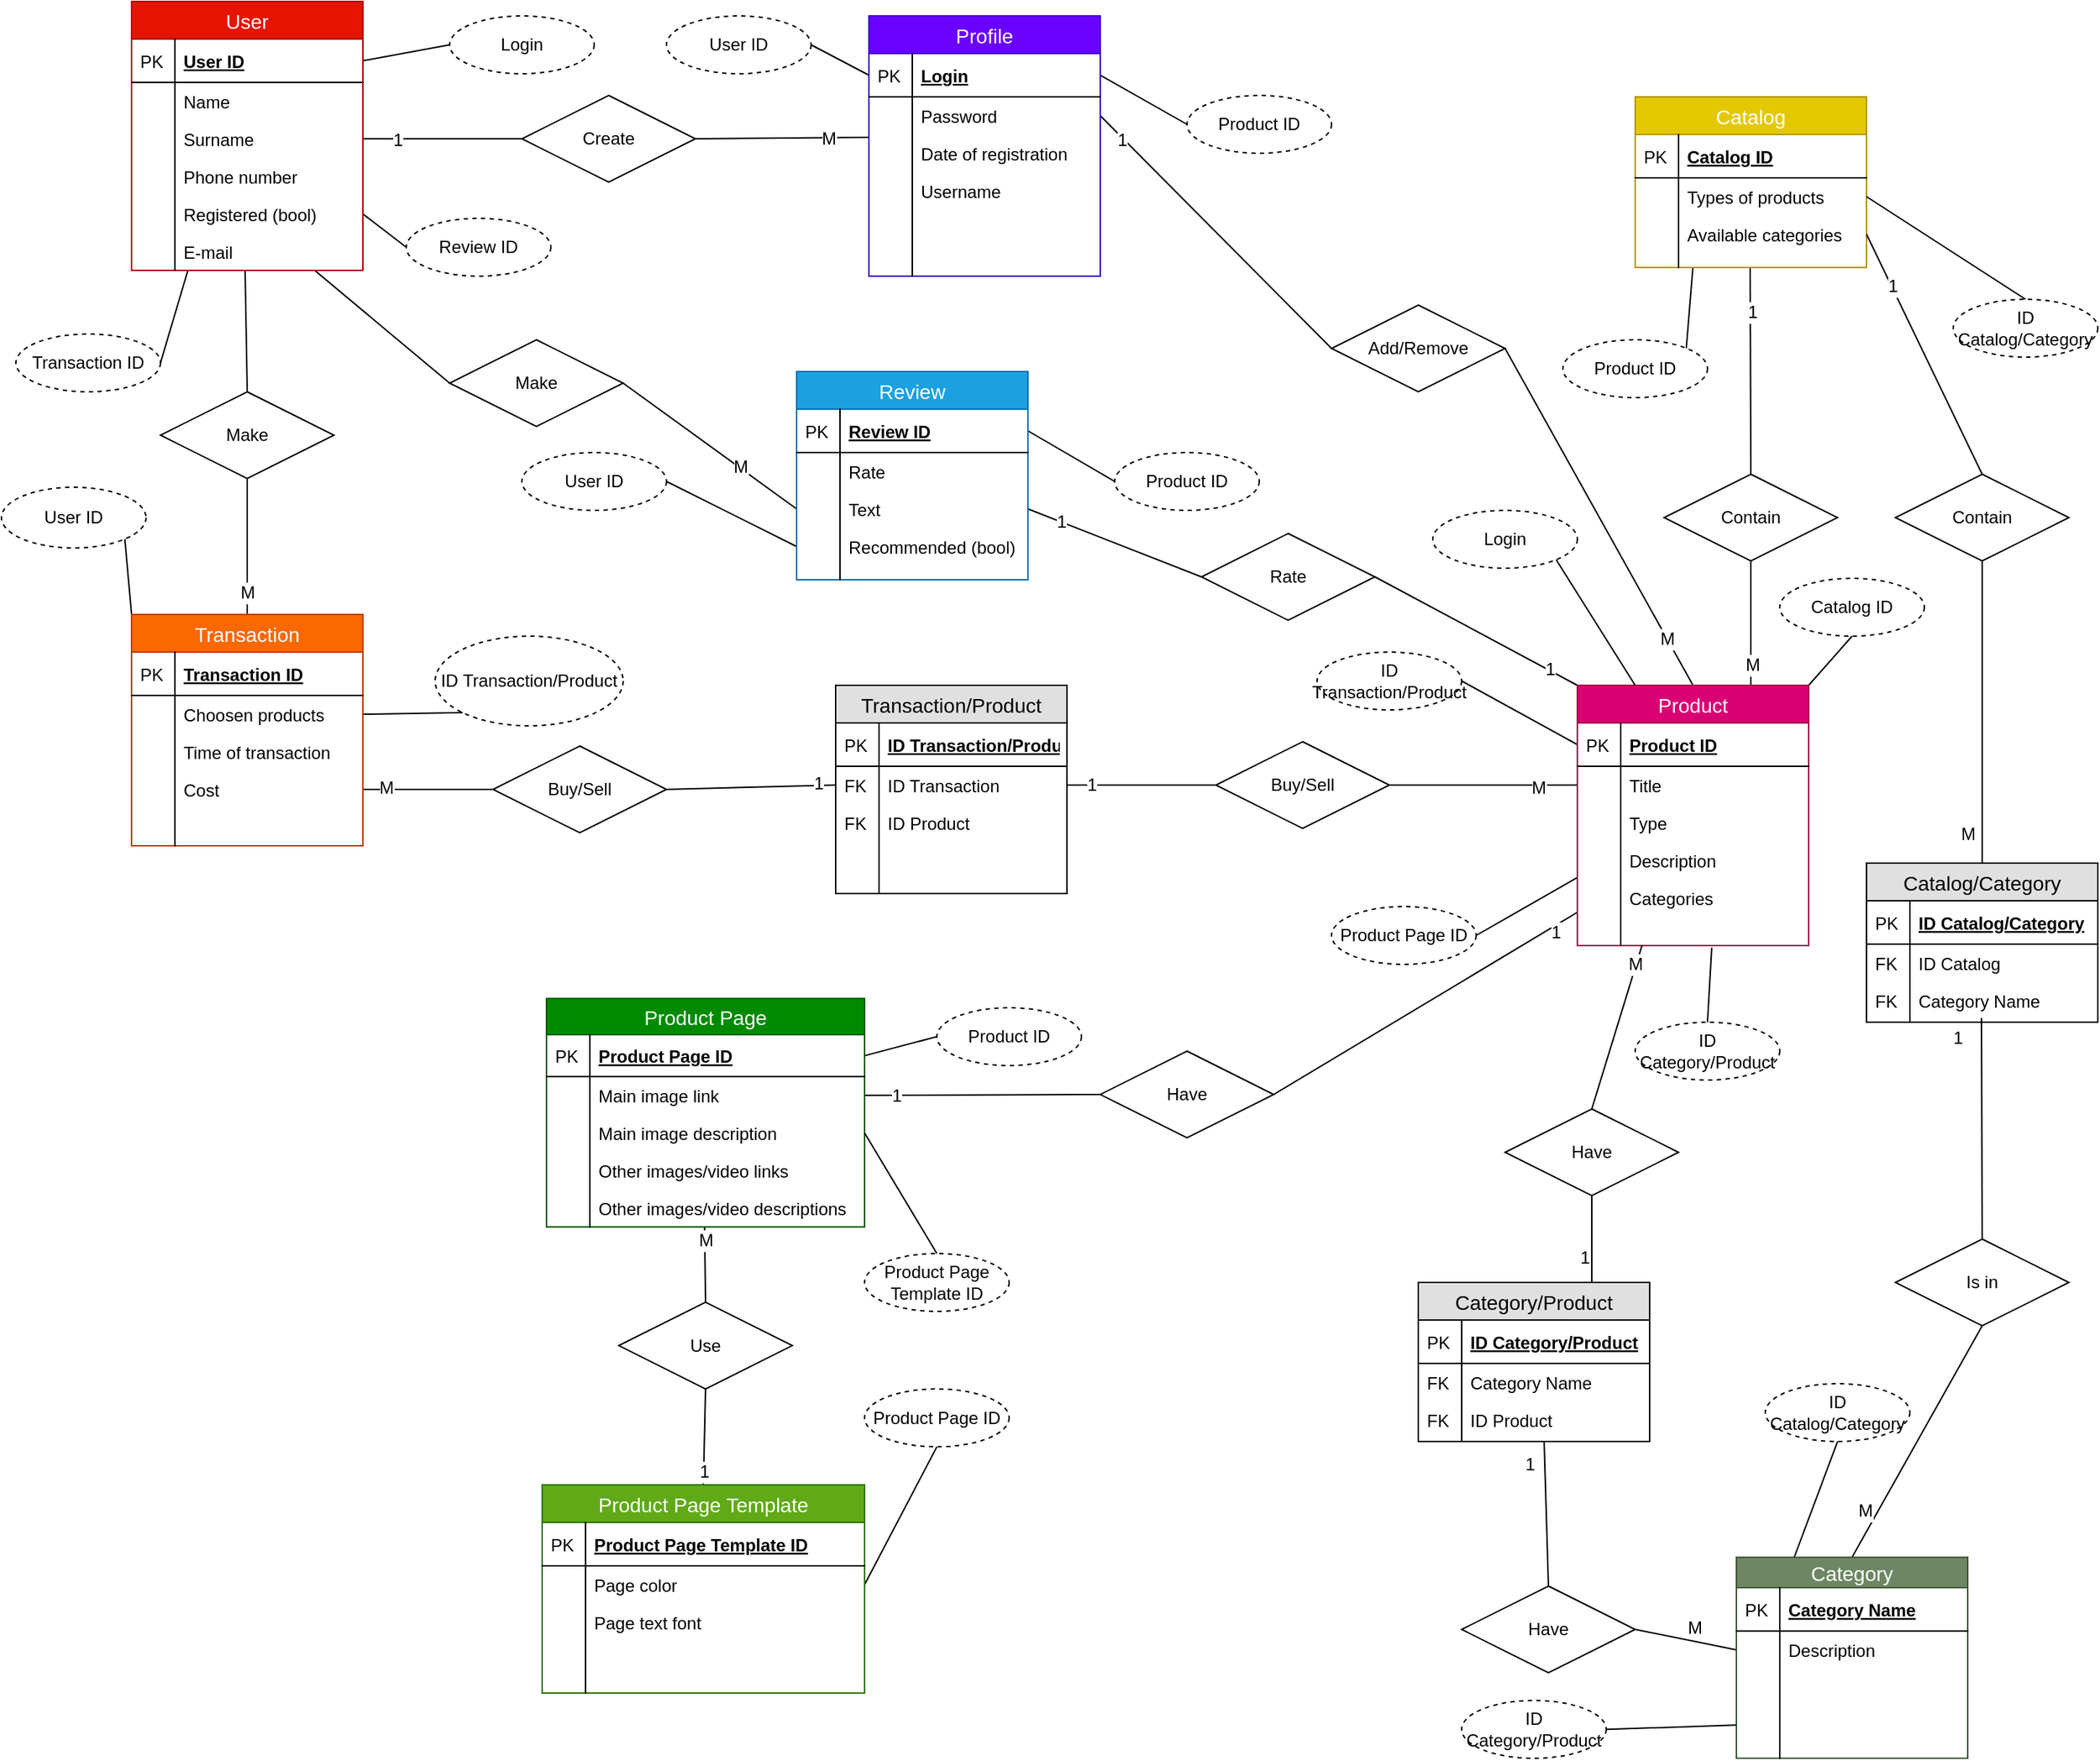 <mxfile version="12.9.14" type="device"><diagram id="KFZobOr_2uc40Q_GhAjz" name="Page-1"><mxGraphModel dx="889" dy="573" grid="1" gridSize="10" guides="1" tooltips="1" connect="1" arrows="1" fold="1" page="1" pageScale="1" pageWidth="1654" pageHeight="2336" math="0" shadow="0"><root><mxCell id="0"/><mxCell id="1" parent="0"/><mxCell id="teagqA9uXLa4xj7Y6Frd-108" value="Contain" style="shape=rhombus;perimeter=rhombusPerimeter;whiteSpace=wrap;html=1;align=center;" parent="1" vertex="1"><mxGeometry x="1330" y="641" width="120" height="60" as="geometry"/></mxCell><mxCell id="teagqA9uXLa4xj7Y6Frd-109" value="Create" style="shape=rhombus;perimeter=rhombusPerimeter;whiteSpace=wrap;html=1;align=center;" parent="1" vertex="1"><mxGeometry x="540" y="379" width="120" height="60" as="geometry"/></mxCell><mxCell id="teagqA9uXLa4xj7Y6Frd-112" value="" style="endArrow=none;html=1;rounded=0;exitX=1;exitY=0.5;exitDx=0;exitDy=0;entryX=0;entryY=0.5;entryDx=0;entryDy=0;" parent="1" source="teagqA9uXLa4xj7Y6Frd-34" target="teagqA9uXLa4xj7Y6Frd-109" edge="1"><mxGeometry relative="1" as="geometry"><mxPoint x="460" y="484" as="sourcePoint"/><mxPoint x="450" y="444" as="targetPoint"/></mxGeometry></mxCell><mxCell id="teagqA9uXLa4xj7Y6Frd-119" value="1" style="text;html=1;align=center;verticalAlign=middle;resizable=0;points=[];labelBackgroundColor=#ffffff;" parent="teagqA9uXLa4xj7Y6Frd-112" vertex="1" connectable="0"><mxGeometry x="-0.56" y="-1" relative="1" as="geometry"><mxPoint as="offset"/></mxGeometry></mxCell><mxCell id="teagqA9uXLa4xj7Y6Frd-113" value="" style="endArrow=none;html=1;rounded=0;entryX=0;entryY=0.077;entryDx=0;entryDy=0;entryPerimeter=0;exitX=1;exitY=0.5;exitDx=0;exitDy=0;" parent="1" source="teagqA9uXLa4xj7Y6Frd-109" target="teagqA9uXLa4xj7Y6Frd-45" edge="1"><mxGeometry relative="1" as="geometry"><mxPoint x="670" y="440" as="sourcePoint"/><mxPoint x="610" y="474" as="targetPoint"/><Array as="points"/></mxGeometry></mxCell><mxCell id="teagqA9uXLa4xj7Y6Frd-120" value="M" style="text;html=1;align=center;verticalAlign=middle;resizable=0;points=[];labelBackgroundColor=#ffffff;" parent="teagqA9uXLa4xj7Y6Frd-113" vertex="1" connectable="0"><mxGeometry x="0.72" y="-1" relative="1" as="geometry"><mxPoint x="-11.53" as="offset"/></mxGeometry></mxCell><mxCell id="teagqA9uXLa4xj7Y6Frd-115" value="" style="endArrow=none;html=1;rounded=0;exitX=0.5;exitY=1;exitDx=0;exitDy=0;entryX=0.75;entryY=0;entryDx=0;entryDy=0;" parent="1" source="teagqA9uXLa4xj7Y6Frd-108" target="teagqA9uXLa4xj7Y6Frd-51" edge="1"><mxGeometry relative="1" as="geometry"><mxPoint x="650" y="568" as="sourcePoint"/><mxPoint x="810" y="568" as="targetPoint"/></mxGeometry></mxCell><mxCell id="teagqA9uXLa4xj7Y6Frd-117" value="M" style="text;html=1;align=center;verticalAlign=middle;resizable=0;points=[];labelBackgroundColor=#ffffff;" parent="teagqA9uXLa4xj7Y6Frd-115" vertex="1" connectable="0"><mxGeometry x="0.665" y="1" relative="1" as="geometry"><mxPoint as="offset"/></mxGeometry></mxCell><mxCell id="teagqA9uXLa4xj7Y6Frd-116" value="" style="endArrow=none;html=1;rounded=0;exitX=0.5;exitY=0;exitDx=0;exitDy=0;entryX=0.497;entryY=0.986;entryDx=0;entryDy=0;entryPerimeter=0;" parent="1" source="teagqA9uXLa4xj7Y6Frd-108" target="teagqA9uXLa4xj7Y6Frd-93" edge="1"><mxGeometry relative="1" as="geometry"><mxPoint x="1460" y="598" as="sourcePoint"/><mxPoint x="1390" y="688" as="targetPoint"/></mxGeometry></mxCell><mxCell id="teagqA9uXLa4xj7Y6Frd-118" value="1" style="text;html=1;align=center;verticalAlign=middle;resizable=0;points=[];labelBackgroundColor=#ffffff;" parent="teagqA9uXLa4xj7Y6Frd-116" vertex="1" connectable="0"><mxGeometry x="0.571" y="-1" relative="1" as="geometry"><mxPoint as="offset"/></mxGeometry></mxCell><mxCell id="7kHtmJAjFaoGr9Sls3KR-1" value="Make" style="shape=rhombus;perimeter=rhombusPerimeter;whiteSpace=wrap;html=1;align=center;" parent="1" vertex="1"><mxGeometry x="290" y="584" width="120" height="60" as="geometry"/></mxCell><mxCell id="7kHtmJAjFaoGr9Sls3KR-2" value="" style="endArrow=none;html=1;rounded=0;exitX=0.5;exitY=0;exitDx=0;exitDy=0;entryX=0.488;entryY=0.992;entryDx=0;entryDy=0;entryPerimeter=0;" parent="1" source="7kHtmJAjFaoGr9Sls3KR-1" target="teagqA9uXLa4xj7Y6Frd-38" edge="1"><mxGeometry relative="1" as="geometry"><mxPoint x="130" y="594" as="sourcePoint"/><mxPoint x="290" y="594" as="targetPoint"/></mxGeometry></mxCell><mxCell id="fgLIdDGcgCOn2_NEZdHx-26" value="1" style="text;html=1;align=center;verticalAlign=middle;resizable=0;points=[];labelBackgroundColor=#ffffff;" parent="7kHtmJAjFaoGr9Sls3KR-2" vertex="1" connectable="0"><mxGeometry x="0.714" y="-2" relative="1" as="geometry"><mxPoint as="offset"/></mxGeometry></mxCell><mxCell id="7kHtmJAjFaoGr9Sls3KR-3" value="" style="endArrow=none;html=1;rounded=0;exitX=0.5;exitY=0;exitDx=0;exitDy=0;entryX=0.5;entryY=1;entryDx=0;entryDy=0;" parent="1" source="teagqA9uXLa4xj7Y6Frd-73" target="7kHtmJAjFaoGr9Sls3KR-1" edge="1"><mxGeometry relative="1" as="geometry"><mxPoint x="520" y="668" as="sourcePoint"/><mxPoint x="680" y="668" as="targetPoint"/></mxGeometry></mxCell><mxCell id="fgLIdDGcgCOn2_NEZdHx-27" value="M" style="text;html=1;align=center;verticalAlign=middle;resizable=0;points=[];labelBackgroundColor=#ffffff;" parent="7kHtmJAjFaoGr9Sls3KR-3" vertex="1" connectable="0"><mxGeometry x="-0.681" relative="1" as="geometry"><mxPoint as="offset"/></mxGeometry></mxCell><mxCell id="7kHtmJAjFaoGr9Sls3KR-4" value="Have" style="shape=rhombus;perimeter=rhombusPerimeter;whiteSpace=wrap;html=1;align=center;" parent="1" vertex="1"><mxGeometry x="940" y="1040.0" width="120" height="60" as="geometry"/></mxCell><mxCell id="7kHtmJAjFaoGr9Sls3KR-5" value="" style="endArrow=none;html=1;rounded=0;entryX=1;entryY=0.5;entryDx=0;entryDy=0;exitX=0;exitY=0.5;exitDx=0;exitDy=0;" parent="1" source="7kHtmJAjFaoGr9Sls3KR-4" target="teagqA9uXLa4xj7Y6Frd-98" edge="1"><mxGeometry relative="1" as="geometry"><mxPoint x="580" y="1511.78" as="sourcePoint"/><mxPoint x="740" y="1511.78" as="targetPoint"/></mxGeometry></mxCell><mxCell id="7kHtmJAjFaoGr9Sls3KR-7" value="1" style="text;html=1;align=center;verticalAlign=middle;resizable=0;points=[];labelBackgroundColor=#ffffff;" parent="7kHtmJAjFaoGr9Sls3KR-5" vertex="1" connectable="0"><mxGeometry x="0.736" relative="1" as="geometry"><mxPoint as="offset"/></mxGeometry></mxCell><mxCell id="7kHtmJAjFaoGr9Sls3KR-6" value="" style="endArrow=none;html=1;rounded=0;entryX=1;entryY=0.5;entryDx=0;entryDy=0;exitX=0;exitY=0.5;exitDx=0;exitDy=0;" parent="1" source="teagqA9uXLa4xj7Y6Frd-60" target="7kHtmJAjFaoGr9Sls3KR-4" edge="1"><mxGeometry relative="1" as="geometry"><mxPoint x="1000" y="678" as="sourcePoint"/><mxPoint x="1160" y="678" as="targetPoint"/></mxGeometry></mxCell><mxCell id="7kHtmJAjFaoGr9Sls3KR-8" value="1" style="text;html=1;align=center;verticalAlign=middle;resizable=0;points=[];labelBackgroundColor=#ffffff;" parent="7kHtmJAjFaoGr9Sls3KR-6" vertex="1" connectable="0"><mxGeometry x="-0.887" y="-1" relative="1" as="geometry"><mxPoint x="-2.61" y="7.61" as="offset"/></mxGeometry></mxCell><mxCell id="7kHtmJAjFaoGr9Sls3KR-9" value="Buy/Sell" style="shape=rhombus;perimeter=rhombusPerimeter;whiteSpace=wrap;html=1;align=center;" parent="1" vertex="1"><mxGeometry x="520" y="829" width="120" height="60" as="geometry"/></mxCell><mxCell id="7kHtmJAjFaoGr9Sls3KR-10" value="" style="endArrow=none;html=1;rounded=0;exitX=1;exitY=0.5;exitDx=0;exitDy=0;entryX=0;entryY=0.5;entryDx=0;entryDy=0;" parent="1" source="teagqA9uXLa4xj7Y6Frd-80" target="7kHtmJAjFaoGr9Sls3KR-9" edge="1"><mxGeometry relative="1" as="geometry"><mxPoint x="530" y="578" as="sourcePoint"/><mxPoint x="690" y="578" as="targetPoint"/></mxGeometry></mxCell><mxCell id="7kHtmJAjFaoGr9Sls3KR-12" value="M" style="text;html=1;align=center;verticalAlign=middle;resizable=0;points=[];labelBackgroundColor=#ffffff;" parent="7kHtmJAjFaoGr9Sls3KR-10" vertex="1" connectable="0"><mxGeometry x="-0.659" y="1" relative="1" as="geometry"><mxPoint as="offset"/></mxGeometry></mxCell><mxCell id="7kHtmJAjFaoGr9Sls3KR-11" value="" style="endArrow=none;html=1;rounded=0;exitX=1;exitY=0.5;exitDx=0;exitDy=0;entryX=0;entryY=0.5;entryDx=0;entryDy=0;" parent="1" source="7kHtmJAjFaoGr9Sls3KR-9" target="7kHtmJAjFaoGr9Sls3KR-16" edge="1"><mxGeometry relative="1" as="geometry"><mxPoint x="700" y="358" as="sourcePoint"/><mxPoint x="660" y="658" as="targetPoint"/></mxGeometry></mxCell><mxCell id="7kHtmJAjFaoGr9Sls3KR-27" value="1" style="text;html=1;align=center;verticalAlign=middle;resizable=0;points=[];labelBackgroundColor=#ffffff;" parent="7kHtmJAjFaoGr9Sls3KR-11" vertex="1" connectable="0"><mxGeometry x="0.782" y="2" relative="1" as="geometry"><mxPoint as="offset"/></mxGeometry></mxCell><mxCell id="7kHtmJAjFaoGr9Sls3KR-29" value="Buy/Sell" style="shape=rhombus;perimeter=rhombusPerimeter;whiteSpace=wrap;html=1;align=center;" parent="1" vertex="1"><mxGeometry x="1020" y="826" width="120" height="60" as="geometry"/></mxCell><mxCell id="7kHtmJAjFaoGr9Sls3KR-30" value="" style="endArrow=none;html=1;rounded=0;exitX=1;exitY=0.5;exitDx=0;exitDy=0;entryX=0;entryY=0.5;entryDx=0;entryDy=0;" parent="1" source="7kHtmJAjFaoGr9Sls3KR-16" target="7kHtmJAjFaoGr9Sls3KR-29" edge="1"><mxGeometry relative="1" as="geometry"><mxPoint x="860" y="968" as="sourcePoint"/><mxPoint x="1020" y="968" as="targetPoint"/></mxGeometry></mxCell><mxCell id="7kHtmJAjFaoGr9Sls3KR-33" value="1" style="text;html=1;align=center;verticalAlign=middle;resizable=0;points=[];labelBackgroundColor=#ffffff;" parent="7kHtmJAjFaoGr9Sls3KR-30" vertex="1" connectable="0"><mxGeometry x="-0.673" relative="1" as="geometry"><mxPoint as="offset"/></mxGeometry></mxCell><mxCell id="7kHtmJAjFaoGr9Sls3KR-31" value="" style="endArrow=none;html=1;rounded=0;entryX=0;entryY=0.5;entryDx=0;entryDy=0;exitX=1;exitY=0.5;exitDx=0;exitDy=0;" parent="1" source="7kHtmJAjFaoGr9Sls3KR-29" target="teagqA9uXLa4xj7Y6Frd-54" edge="1"><mxGeometry relative="1" as="geometry"><mxPoint x="950" y="958" as="sourcePoint"/><mxPoint x="1110" y="958" as="targetPoint"/></mxGeometry></mxCell><mxCell id="7kHtmJAjFaoGr9Sls3KR-34" value="M" style="text;html=1;align=center;verticalAlign=middle;resizable=0;points=[];labelBackgroundColor=#ffffff;" parent="7kHtmJAjFaoGr9Sls3KR-31" vertex="1" connectable="0"><mxGeometry x="0.576" y="-2" relative="1" as="geometry"><mxPoint as="offset"/></mxGeometry></mxCell><mxCell id="fgLIdDGcgCOn2_NEZdHx-12" value="Add/Remove" style="shape=rhombus;perimeter=rhombusPerimeter;whiteSpace=wrap;html=1;align=center;" parent="1" vertex="1"><mxGeometry x="1100" y="524" width="120" height="60" as="geometry"/></mxCell><mxCell id="fgLIdDGcgCOn2_NEZdHx-13" value="" style="endArrow=none;html=1;rounded=0;exitX=0;exitY=0.5;exitDx=0;exitDy=0;entryX=1;entryY=0.5;entryDx=0;entryDy=0;" parent="1" source="fgLIdDGcgCOn2_NEZdHx-12" target="teagqA9uXLa4xj7Y6Frd-43" edge="1"><mxGeometry relative="1" as="geometry"><mxPoint x="360" y="604" as="sourcePoint"/><mxPoint x="358.08" y="513.552" as="targetPoint"/></mxGeometry></mxCell><mxCell id="fgLIdDGcgCOn2_NEZdHx-15" value="1" style="text;html=1;align=center;verticalAlign=middle;resizable=0;points=[];labelBackgroundColor=#ffffff;" parent="fgLIdDGcgCOn2_NEZdHx-13" vertex="1" connectable="0"><mxGeometry x="0.804" y="1" relative="1" as="geometry"><mxPoint as="offset"/></mxGeometry></mxCell><mxCell id="fgLIdDGcgCOn2_NEZdHx-14" value="" style="endArrow=none;html=1;rounded=0;exitX=0.5;exitY=0;exitDx=0;exitDy=0;entryX=1;entryY=0.5;entryDx=0;entryDy=0;" parent="1" source="teagqA9uXLa4xj7Y6Frd-51" target="fgLIdDGcgCOn2_NEZdHx-12" edge="1"><mxGeometry relative="1" as="geometry"><mxPoint x="807" y="682" as="sourcePoint"/><mxPoint x="440" y="590" as="targetPoint"/></mxGeometry></mxCell><mxCell id="fgLIdDGcgCOn2_NEZdHx-16" value="M" style="text;html=1;align=center;verticalAlign=middle;resizable=0;points=[];labelBackgroundColor=#ffffff;" parent="fgLIdDGcgCOn2_NEZdHx-14" vertex="1" connectable="0"><mxGeometry x="-0.721" relative="1" as="geometry"><mxPoint as="offset"/></mxGeometry></mxCell><mxCell id="fgLIdDGcgCOn2_NEZdHx-19" value="Make" style="shape=rhombus;perimeter=rhombusPerimeter;whiteSpace=wrap;html=1;align=center;" parent="1" vertex="1"><mxGeometry x="490" y="548" width="120" height="60" as="geometry"/></mxCell><mxCell id="fgLIdDGcgCOn2_NEZdHx-20" value="" style="endArrow=none;html=1;rounded=0;exitX=0;exitY=0.5;exitDx=0;exitDy=0;" parent="1" source="fgLIdDGcgCOn2_NEZdHx-19" target="teagqA9uXLa4xj7Y6Frd-38" edge="1"><mxGeometry relative="1" as="geometry"><mxPoint x="360" y="658" as="sourcePoint"/><mxPoint x="358.08" y="513.552" as="targetPoint"/></mxGeometry></mxCell><mxCell id="fgLIdDGcgCOn2_NEZdHx-22" value="1" style="text;html=1;align=center;verticalAlign=middle;resizable=0;points=[];labelBackgroundColor=#ffffff;" parent="fgLIdDGcgCOn2_NEZdHx-20" vertex="1" connectable="0"><mxGeometry x="0.622" relative="1" as="geometry"><mxPoint as="offset"/></mxGeometry></mxCell><mxCell id="fgLIdDGcgCOn2_NEZdHx-23" value="" style="endArrow=none;html=1;rounded=0;exitX=0;exitY=0.5;exitDx=0;exitDy=0;entryX=1;entryY=0.5;entryDx=0;entryDy=0;" parent="1" source="fgLIdDGcgCOn2_NEZdHx-6" target="fgLIdDGcgCOn2_NEZdHx-19" edge="1"><mxGeometry relative="1" as="geometry"><mxPoint x="510" y="594" as="sourcePoint"/><mxPoint x="398.889" y="514" as="targetPoint"/></mxGeometry></mxCell><mxCell id="fgLIdDGcgCOn2_NEZdHx-24" value="M" style="text;html=1;align=center;verticalAlign=middle;resizable=0;points=[];labelBackgroundColor=#ffffff;" parent="fgLIdDGcgCOn2_NEZdHx-23" vertex="1" connectable="0"><mxGeometry x="0.622" relative="1" as="geometry"><mxPoint x="58.09" y="40.85" as="offset"/></mxGeometry></mxCell><mxCell id="fgLIdDGcgCOn2_NEZdHx-25" value="Rate" style="shape=rhombus;perimeter=rhombusPerimeter;whiteSpace=wrap;html=1;align=center;" parent="1" vertex="1"><mxGeometry x="1010" y="682" width="120" height="60" as="geometry"/></mxCell><mxCell id="fgLIdDGcgCOn2_NEZdHx-28" value="" style="endArrow=none;html=1;rounded=0;exitX=0;exitY=0.5;exitDx=0;exitDy=0;entryX=1;entryY=0.5;entryDx=0;entryDy=0;" parent="1" source="fgLIdDGcgCOn2_NEZdHx-25" target="fgLIdDGcgCOn2_NEZdHx-6" edge="1"><mxGeometry relative="1" as="geometry"><mxPoint x="500" y="594" as="sourcePoint"/><mxPoint x="396.296" y="514" as="targetPoint"/></mxGeometry></mxCell><mxCell id="fgLIdDGcgCOn2_NEZdHx-29" value="1" style="text;html=1;align=center;verticalAlign=middle;resizable=0;points=[];labelBackgroundColor=#ffffff;" parent="fgLIdDGcgCOn2_NEZdHx-28" vertex="1" connectable="0"><mxGeometry x="0.622" relative="1" as="geometry"><mxPoint as="offset"/></mxGeometry></mxCell><mxCell id="fgLIdDGcgCOn2_NEZdHx-30" value="" style="endArrow=none;html=1;rounded=0;entryX=1;entryY=0.5;entryDx=0;entryDy=0;exitX=0;exitY=0;exitDx=0;exitDy=0;" parent="1" source="teagqA9uXLa4xj7Y6Frd-51" target="fgLIdDGcgCOn2_NEZdHx-25" edge="1"><mxGeometry relative="1" as="geometry"><mxPoint x="1220" y="754" as="sourcePoint"/><mxPoint x="880" y="643" as="targetPoint"/></mxGeometry></mxCell><mxCell id="fgLIdDGcgCOn2_NEZdHx-32" value="1" style="text;html=1;align=center;verticalAlign=middle;resizable=0;points=[];labelBackgroundColor=#ffffff;" parent="fgLIdDGcgCOn2_NEZdHx-30" vertex="1" connectable="0"><mxGeometry x="-0.724" y="-1" relative="1" as="geometry"><mxPoint as="offset"/></mxGeometry></mxCell><mxCell id="jV39E0b-vB16cBBgnVe8-1" value="ID Transaction/Product" style="ellipse;whiteSpace=wrap;html=1;align=center;dashed=1;" parent="1" vertex="1"><mxGeometry x="480" y="753" width="130" height="62" as="geometry"/></mxCell><mxCell id="jV39E0b-vB16cBBgnVe8-2" value="" style="endArrow=none;html=1;rounded=0;exitX=1;exitY=0.5;exitDx=0;exitDy=0;entryX=0;entryY=1;entryDx=0;entryDy=0;" parent="1" source="teagqA9uXLa4xj7Y6Frd-76" target="jV39E0b-vB16cBBgnVe8-1" edge="1"><mxGeometry relative="1" as="geometry"><mxPoint x="490" y="824" as="sourcePoint"/><mxPoint x="650" y="824" as="targetPoint"/></mxGeometry></mxCell><mxCell id="jV39E0b-vB16cBBgnVe8-3" value="User ID" style="ellipse;whiteSpace=wrap;html=1;align=center;dashed=1;" parent="1" vertex="1"><mxGeometry x="180" y="650" width="100" height="42" as="geometry"/></mxCell><mxCell id="jV39E0b-vB16cBBgnVe8-4" value="" style="endArrow=none;html=1;rounded=0;entryX=0;entryY=0;entryDx=0;entryDy=0;exitX=1;exitY=1;exitDx=0;exitDy=0;" parent="1" source="jV39E0b-vB16cBBgnVe8-3" target="teagqA9uXLa4xj7Y6Frd-73" edge="1"><mxGeometry relative="1" as="geometry"><mxPoint x="90" y="754" as="sourcePoint"/><mxPoint x="250" y="754" as="targetPoint"/></mxGeometry></mxCell><mxCell id="jV39E0b-vB16cBBgnVe8-5" value="Transaction ID" style="ellipse;whiteSpace=wrap;html=1;align=center;dashed=1;" parent="1" vertex="1"><mxGeometry x="190" y="544" width="100" height="40" as="geometry"/></mxCell><mxCell id="jV39E0b-vB16cBBgnVe8-6" value="Login" style="ellipse;whiteSpace=wrap;html=1;align=center;dashed=1;" parent="1" vertex="1"><mxGeometry x="490" y="324" width="100" height="40" as="geometry"/></mxCell><mxCell id="jV39E0b-vB16cBBgnVe8-7" value="Review ID" style="ellipse;whiteSpace=wrap;html=1;align=center;dashed=1;" parent="1" vertex="1"><mxGeometry x="460" y="464" width="100" height="40" as="geometry"/></mxCell><mxCell id="jV39E0b-vB16cBBgnVe8-8" value="" style="endArrow=none;html=1;rounded=0;entryX=0.292;entryY=0.99;entryDx=0;entryDy=0;exitX=1;exitY=0.5;exitDx=0;exitDy=0;entryPerimeter=0;" parent="1" source="jV39E0b-vB16cBBgnVe8-5" target="teagqA9uXLa4xj7Y6Frd-38" edge="1"><mxGeometry relative="1" as="geometry"><mxPoint x="150" y="574" as="sourcePoint"/><mxPoint x="310" y="574" as="targetPoint"/></mxGeometry></mxCell><mxCell id="jV39E0b-vB16cBBgnVe8-9" value="" style="endArrow=none;html=1;rounded=0;exitX=1;exitY=0.5;exitDx=0;exitDy=0;entryX=0;entryY=0.5;entryDx=0;entryDy=0;" parent="1" source="teagqA9uXLa4xj7Y6Frd-38" target="jV39E0b-vB16cBBgnVe8-7" edge="1"><mxGeometry relative="1" as="geometry"><mxPoint x="570" y="484" as="sourcePoint"/><mxPoint x="730" y="484" as="targetPoint"/></mxGeometry></mxCell><mxCell id="jV39E0b-vB16cBBgnVe8-10" value="" style="endArrow=none;html=1;rounded=0;entryX=0;entryY=0.5;entryDx=0;entryDy=0;exitX=1;exitY=0.5;exitDx=0;exitDy=0;" parent="1" source="teagqA9uXLa4xj7Y6Frd-30" target="jV39E0b-vB16cBBgnVe8-6" edge="1"><mxGeometry relative="1" as="geometry"><mxPoint x="100" y="354" as="sourcePoint"/><mxPoint x="260" y="354" as="targetPoint"/></mxGeometry></mxCell><mxCell id="jV39E0b-vB16cBBgnVe8-12" value="Product ID" style="ellipse;whiteSpace=wrap;html=1;align=center;dashed=1;" parent="1" vertex="1"><mxGeometry x="950" y="626" width="100" height="40" as="geometry"/></mxCell><mxCell id="jV39E0b-vB16cBBgnVe8-13" value="User ID" style="ellipse;whiteSpace=wrap;html=1;align=center;dashed=1;" parent="1" vertex="1"><mxGeometry x="540" y="626" width="100" height="40" as="geometry"/></mxCell><mxCell id="jV39E0b-vB16cBBgnVe8-14" value="" style="endArrow=none;html=1;rounded=0;exitX=1;exitY=0.5;exitDx=0;exitDy=0;entryX=0;entryY=0.5;entryDx=0;entryDy=0;" parent="1" source="jV39E0b-vB16cBBgnVe8-13" target="fgLIdDGcgCOn2_NEZdHx-8" edge="1"><mxGeometry relative="1" as="geometry"><mxPoint x="660" y="724" as="sourcePoint"/><mxPoint x="820" y="724" as="targetPoint"/></mxGeometry></mxCell><mxCell id="jV39E0b-vB16cBBgnVe8-15" value="" style="endArrow=none;html=1;rounded=0;exitX=1;exitY=0.5;exitDx=0;exitDy=0;entryX=0;entryY=0.5;entryDx=0;entryDy=0;" parent="1" source="fgLIdDGcgCOn2_NEZdHx-2" target="jV39E0b-vB16cBBgnVe8-12" edge="1"><mxGeometry relative="1" as="geometry"><mxPoint x="990" y="624" as="sourcePoint"/><mxPoint x="1150" y="624" as="targetPoint"/></mxGeometry></mxCell><mxCell id="jV39E0b-vB16cBBgnVe8-16" value="Product Page ID" style="ellipse;whiteSpace=wrap;html=1;align=center;dashed=1;" parent="1" vertex="1"><mxGeometry x="1100" y="940" width="100" height="40" as="geometry"/></mxCell><mxCell id="jV39E0b-vB16cBBgnVe8-17" value="" style="endArrow=none;html=1;rounded=0;exitX=0;exitY=-0.022;exitDx=0;exitDy=0;entryX=1;entryY=0.5;entryDx=0;entryDy=0;exitPerimeter=0;" parent="1" source="teagqA9uXLa4xj7Y6Frd-60" target="jV39E0b-vB16cBBgnVe8-16" edge="1"><mxGeometry relative="1" as="geometry"><mxPoint x="1480" y="1064" as="sourcePoint"/><mxPoint x="1640" y="1064" as="targetPoint"/></mxGeometry></mxCell><mxCell id="jV39E0b-vB16cBBgnVe8-18" value="ID Category/Product" style="ellipse;whiteSpace=wrap;html=1;align=center;dashed=1;" parent="1" vertex="1"><mxGeometry x="1310" y="1020.0" width="100" height="40" as="geometry"/></mxCell><mxCell id="jV39E0b-vB16cBBgnVe8-19" value="" style="endArrow=none;html=1;rounded=0;entryX=0.581;entryY=1.031;entryDx=0;entryDy=0;exitX=0.5;exitY=0;exitDx=0;exitDy=0;entryPerimeter=0;" parent="1" source="jV39E0b-vB16cBBgnVe8-18" target="teagqA9uXLa4xj7Y6Frd-60" edge="1"><mxGeometry relative="1" as="geometry"><mxPoint x="1140" y="1044" as="sourcePoint"/><mxPoint x="1300" y="1044" as="targetPoint"/></mxGeometry></mxCell><mxCell id="jV39E0b-vB16cBBgnVe8-20" value="ID Transaction/Product" style="ellipse;whiteSpace=wrap;html=1;align=center;dashed=1;" parent="1" vertex="1"><mxGeometry x="1090" y="764" width="100" height="40" as="geometry"/></mxCell><mxCell id="jV39E0b-vB16cBBgnVe8-21" value="" style="endArrow=none;html=1;rounded=0;entryX=0;entryY=0.5;entryDx=0;entryDy=0;exitX=1;exitY=0.5;exitDx=0;exitDy=0;" parent="1" source="jV39E0b-vB16cBBgnVe8-20" target="teagqA9uXLa4xj7Y6Frd-52" edge="1"><mxGeometry relative="1" as="geometry"><mxPoint x="860" y="754" as="sourcePoint"/><mxPoint x="1020" y="754" as="targetPoint"/></mxGeometry></mxCell><mxCell id="jV39E0b-vB16cBBgnVe8-22" value="Catalog ID" style="ellipse;whiteSpace=wrap;html=1;align=center;dashed=1;" parent="1" vertex="1"><mxGeometry x="1410" y="713" width="100" height="40" as="geometry"/></mxCell><mxCell id="jV39E0b-vB16cBBgnVe8-23" value="" style="endArrow=none;html=1;rounded=0;exitX=1;exitY=0;exitDx=0;exitDy=0;entryX=0.5;entryY=1;entryDx=0;entryDy=0;" parent="1" source="teagqA9uXLa4xj7Y6Frd-51" target="jV39E0b-vB16cBBgnVe8-22" edge="1"><mxGeometry relative="1" as="geometry"><mxPoint x="1500" y="844" as="sourcePoint"/><mxPoint x="1660" y="844" as="targetPoint"/></mxGeometry></mxCell><mxCell id="jV39E0b-vB16cBBgnVe8-24" value="Product ID" style="ellipse;whiteSpace=wrap;html=1;align=center;dashed=1;" parent="1" vertex="1"><mxGeometry x="827" y="1010" width="100" height="40" as="geometry"/></mxCell><mxCell id="jV39E0b-vB16cBBgnVe8-27" value="" style="endArrow=none;html=1;rounded=0;exitX=1;exitY=0.5;exitDx=0;exitDy=0;entryX=0;entryY=0.5;entryDx=0;entryDy=0;" parent="1" source="teagqA9uXLa4xj7Y6Frd-96" target="jV39E0b-vB16cBBgnVe8-24" edge="1"><mxGeometry relative="1" as="geometry"><mxPoint x="817" y="1061.59" as="sourcePoint"/><mxPoint x="977" y="1061.59" as="targetPoint"/></mxGeometry></mxCell><mxCell id="jV39E0b-vB16cBBgnVe8-28" value="Product ID" style="ellipse;whiteSpace=wrap;html=1;align=center;dashed=1;" parent="1" vertex="1"><mxGeometry x="1260" y="548" width="100" height="40" as="geometry"/></mxCell><mxCell id="jV39E0b-vB16cBBgnVe8-29" value="Product ID" style="ellipse;whiteSpace=wrap;html=1;align=center;dashed=1;" parent="1" vertex="1"><mxGeometry x="1000" y="379" width="100" height="40" as="geometry"/></mxCell><mxCell id="jV39E0b-vB16cBBgnVe8-30" value="User ID" style="ellipse;whiteSpace=wrap;html=1;align=center;dashed=1;" parent="1" vertex="1"><mxGeometry x="640" y="324" width="100" height="40" as="geometry"/></mxCell><mxCell id="jV39E0b-vB16cBBgnVe8-31" value="" style="endArrow=none;html=1;rounded=0;exitX=1;exitY=0.5;exitDx=0;exitDy=0;entryX=0;entryY=0.5;entryDx=0;entryDy=0;" parent="1" source="teagqA9uXLa4xj7Y6Frd-41" target="jV39E0b-vB16cBBgnVe8-29" edge="1"><mxGeometry relative="1" as="geometry"><mxPoint x="1030" y="404" as="sourcePoint"/><mxPoint x="1190" y="404" as="targetPoint"/></mxGeometry></mxCell><mxCell id="jV39E0b-vB16cBBgnVe8-32" value="" style="endArrow=none;html=1;rounded=0;exitX=1;exitY=0.5;exitDx=0;exitDy=0;entryX=0;entryY=0.5;entryDx=0;entryDy=0;" parent="1" source="jV39E0b-vB16cBBgnVe8-30" target="teagqA9uXLa4xj7Y6Frd-41" edge="1"><mxGeometry relative="1" as="geometry"><mxPoint x="1070" y="394" as="sourcePoint"/><mxPoint x="1230" y="394" as="targetPoint"/></mxGeometry></mxCell><mxCell id="jV39E0b-vB16cBBgnVe8-34" value="" style="endArrow=none;html=1;rounded=0;entryX=1;entryY=0;entryDx=0;entryDy=0;exitX=0.25;exitY=0.9;exitDx=0;exitDy=0;exitPerimeter=0;" parent="1" source="teagqA9uXLa4xj7Y6Frd-93" target="jV39E0b-vB16cBBgnVe8-28" edge="1"><mxGeometry relative="1" as="geometry"><mxPoint x="1270" y="494" as="sourcePoint"/><mxPoint x="1430" y="494" as="targetPoint"/></mxGeometry></mxCell><mxCell id="teagqA9uXLa4xj7Y6Frd-29" value="User" style="swimlane;fontStyle=0;childLayout=stackLayout;horizontal=1;startSize=26;fillColor=#e51400;horizontalStack=0;resizeParent=1;resizeParentMax=0;resizeLast=0;collapsible=1;marginBottom=0;swimlaneFillColor=#ffffff;align=center;fontSize=14;strokeColor=#B20000;fontColor=#ffffff;" parent="1" vertex="1"><mxGeometry x="270" y="314" width="160" height="186" as="geometry"/></mxCell><mxCell id="teagqA9uXLa4xj7Y6Frd-30" value="User ID" style="shape=partialRectangle;top=0;left=0;right=0;bottom=1;align=left;verticalAlign=middle;fillColor=none;spacingLeft=34;spacingRight=4;overflow=hidden;rotatable=0;points=[[0,0.5],[1,0.5]];portConstraint=eastwest;dropTarget=0;fontStyle=5;fontSize=12;" parent="teagqA9uXLa4xj7Y6Frd-29" vertex="1"><mxGeometry y="26" width="160" height="30" as="geometry"/></mxCell><mxCell id="teagqA9uXLa4xj7Y6Frd-31" value="PK" style="shape=partialRectangle;top=0;left=0;bottom=0;fillColor=none;align=left;verticalAlign=middle;spacingLeft=4;spacingRight=4;overflow=hidden;rotatable=0;points=[];portConstraint=eastwest;part=1;fontSize=12;" parent="teagqA9uXLa4xj7Y6Frd-30" vertex="1" connectable="0"><mxGeometry width="30" height="30" as="geometry"/></mxCell><mxCell id="teagqA9uXLa4xj7Y6Frd-32" value="Name" style="shape=partialRectangle;top=0;left=0;right=0;bottom=0;align=left;verticalAlign=top;fillColor=none;spacingLeft=34;spacingRight=4;overflow=hidden;rotatable=0;points=[[0,0.5],[1,0.5]];portConstraint=eastwest;dropTarget=0;fontSize=12;" parent="teagqA9uXLa4xj7Y6Frd-29" vertex="1"><mxGeometry y="56" width="160" height="26" as="geometry"/></mxCell><mxCell id="teagqA9uXLa4xj7Y6Frd-33" value="" style="shape=partialRectangle;top=0;left=0;bottom=0;fillColor=none;align=left;verticalAlign=top;spacingLeft=4;spacingRight=4;overflow=hidden;rotatable=0;points=[];portConstraint=eastwest;part=1;fontSize=12;" parent="teagqA9uXLa4xj7Y6Frd-32" vertex="1" connectable="0"><mxGeometry width="30" height="26" as="geometry"/></mxCell><mxCell id="teagqA9uXLa4xj7Y6Frd-34" value="Surname" style="shape=partialRectangle;top=0;left=0;right=0;bottom=0;align=left;verticalAlign=top;fillColor=none;spacingLeft=34;spacingRight=4;overflow=hidden;rotatable=0;points=[[0,0.5],[1,0.5]];portConstraint=eastwest;dropTarget=0;fontSize=12;" parent="teagqA9uXLa4xj7Y6Frd-29" vertex="1"><mxGeometry y="82" width="160" height="26" as="geometry"/></mxCell><mxCell id="teagqA9uXLa4xj7Y6Frd-35" value="" style="shape=partialRectangle;top=0;left=0;bottom=0;fillColor=none;align=left;verticalAlign=top;spacingLeft=4;spacingRight=4;overflow=hidden;rotatable=0;points=[];portConstraint=eastwest;part=1;fontSize=12;" parent="teagqA9uXLa4xj7Y6Frd-34" vertex="1" connectable="0"><mxGeometry width="30" height="26" as="geometry"/></mxCell><mxCell id="teagqA9uXLa4xj7Y6Frd-36" value="Phone number" style="shape=partialRectangle;top=0;left=0;right=0;bottom=0;align=left;verticalAlign=top;fillColor=none;spacingLeft=34;spacingRight=4;overflow=hidden;rotatable=0;points=[[0,0.5],[1,0.5]];portConstraint=eastwest;dropTarget=0;fontSize=12;" parent="teagqA9uXLa4xj7Y6Frd-29" vertex="1"><mxGeometry y="108" width="160" height="26" as="geometry"/></mxCell><mxCell id="teagqA9uXLa4xj7Y6Frd-37" value="" style="shape=partialRectangle;top=0;left=0;bottom=0;fillColor=none;align=left;verticalAlign=top;spacingLeft=4;spacingRight=4;overflow=hidden;rotatable=0;points=[];portConstraint=eastwest;part=1;fontSize=12;" parent="teagqA9uXLa4xj7Y6Frd-36" vertex="1" connectable="0"><mxGeometry width="30" height="26" as="geometry"/></mxCell><mxCell id="teagqA9uXLa4xj7Y6Frd-38" value="Registered (bool)" style="shape=partialRectangle;top=0;left=0;right=0;bottom=0;align=left;verticalAlign=top;fillColor=none;spacingLeft=34;spacingRight=4;overflow=hidden;rotatable=0;points=[[0,0.5],[1,0.5]];portConstraint=eastwest;dropTarget=0;fontSize=12;" parent="teagqA9uXLa4xj7Y6Frd-29" vertex="1"><mxGeometry y="134" width="160" height="26" as="geometry"/></mxCell><mxCell id="teagqA9uXLa4xj7Y6Frd-39" value="" style="shape=partialRectangle;top=0;left=0;bottom=0;fillColor=none;align=left;verticalAlign=top;spacingLeft=4;spacingRight=4;overflow=hidden;rotatable=0;points=[];portConstraint=eastwest;part=1;fontSize=12;" parent="teagqA9uXLa4xj7Y6Frd-38" vertex="1" connectable="0"><mxGeometry width="30" height="26" as="geometry"/></mxCell><mxCell id="xLNE9EVHiilHSEoxtQ4c-1" value="E-mail" style="shape=partialRectangle;top=0;left=0;right=0;bottom=0;align=left;verticalAlign=top;fillColor=none;spacingLeft=34;spacingRight=4;overflow=hidden;rotatable=0;points=[[0,0.5],[1,0.5]];portConstraint=eastwest;dropTarget=0;fontSize=12;" vertex="1" parent="teagqA9uXLa4xj7Y6Frd-29"><mxGeometry y="160" width="160" height="26" as="geometry"/></mxCell><mxCell id="xLNE9EVHiilHSEoxtQ4c-2" value="" style="shape=partialRectangle;top=0;left=0;bottom=0;fillColor=none;align=left;verticalAlign=top;spacingLeft=4;spacingRight=4;overflow=hidden;rotatable=0;points=[];portConstraint=eastwest;part=1;fontSize=12;" vertex="1" connectable="0" parent="xLNE9EVHiilHSEoxtQ4c-1"><mxGeometry width="30" height="26" as="geometry"/></mxCell><mxCell id="teagqA9uXLa4xj7Y6Frd-40" value="Profile" style="swimlane;fontStyle=0;childLayout=stackLayout;horizontal=1;startSize=26;fillColor=#6a00ff;horizontalStack=0;resizeParent=1;resizeParentMax=0;resizeLast=0;collapsible=1;marginBottom=0;swimlaneFillColor=#ffffff;align=center;fontSize=14;strokeColor=#3700CC;fontColor=#ffffff;" parent="1" vertex="1"><mxGeometry x="780" y="324" width="160" height="180" as="geometry"/></mxCell><mxCell id="teagqA9uXLa4xj7Y6Frd-41" value="Login" style="shape=partialRectangle;top=0;left=0;right=0;bottom=1;align=left;verticalAlign=middle;fillColor=none;spacingLeft=34;spacingRight=4;overflow=hidden;rotatable=0;points=[[0,0.5],[1,0.5]];portConstraint=eastwest;dropTarget=0;fontStyle=5;fontSize=12;" parent="teagqA9uXLa4xj7Y6Frd-40" vertex="1"><mxGeometry y="26" width="160" height="30" as="geometry"/></mxCell><mxCell id="teagqA9uXLa4xj7Y6Frd-42" value="PK" style="shape=partialRectangle;top=0;left=0;bottom=0;fillColor=none;align=left;verticalAlign=middle;spacingLeft=4;spacingRight=4;overflow=hidden;rotatable=0;points=[];portConstraint=eastwest;part=1;fontSize=12;" parent="teagqA9uXLa4xj7Y6Frd-41" vertex="1" connectable="0"><mxGeometry width="30" height="30" as="geometry"/></mxCell><mxCell id="teagqA9uXLa4xj7Y6Frd-43" value="Password" style="shape=partialRectangle;top=0;left=0;right=0;bottom=0;align=left;verticalAlign=top;fillColor=none;spacingLeft=34;spacingRight=4;overflow=hidden;rotatable=0;points=[[0,0.5],[1,0.5]];portConstraint=eastwest;dropTarget=0;fontSize=12;" parent="teagqA9uXLa4xj7Y6Frd-40" vertex="1"><mxGeometry y="56" width="160" height="26" as="geometry"/></mxCell><mxCell id="teagqA9uXLa4xj7Y6Frd-44" value="" style="shape=partialRectangle;top=0;left=0;bottom=0;fillColor=none;align=left;verticalAlign=top;spacingLeft=4;spacingRight=4;overflow=hidden;rotatable=0;points=[];portConstraint=eastwest;part=1;fontSize=12;" parent="teagqA9uXLa4xj7Y6Frd-43" vertex="1" connectable="0"><mxGeometry width="30" height="26" as="geometry"/></mxCell><mxCell id="teagqA9uXLa4xj7Y6Frd-45" value="Date of registration" style="shape=partialRectangle;top=0;left=0;right=0;bottom=0;align=left;verticalAlign=top;fillColor=none;spacingLeft=34;spacingRight=4;overflow=hidden;rotatable=0;points=[[0,0.5],[1,0.5]];portConstraint=eastwest;dropTarget=0;fontSize=12;" parent="teagqA9uXLa4xj7Y6Frd-40" vertex="1"><mxGeometry y="82" width="160" height="26" as="geometry"/></mxCell><mxCell id="teagqA9uXLa4xj7Y6Frd-46" value="" style="shape=partialRectangle;top=0;left=0;bottom=0;fillColor=none;align=left;verticalAlign=top;spacingLeft=4;spacingRight=4;overflow=hidden;rotatable=0;points=[];portConstraint=eastwest;part=1;fontSize=12;" parent="teagqA9uXLa4xj7Y6Frd-45" vertex="1" connectable="0"><mxGeometry width="30" height="26" as="geometry"/></mxCell><mxCell id="teagqA9uXLa4xj7Y6Frd-47" value="Username" style="shape=partialRectangle;top=0;left=0;right=0;bottom=0;align=left;verticalAlign=top;fillColor=none;spacingLeft=34;spacingRight=4;overflow=hidden;rotatable=0;points=[[0,0.5],[1,0.5]];portConstraint=eastwest;dropTarget=0;fontSize=12;" parent="teagqA9uXLa4xj7Y6Frd-40" vertex="1"><mxGeometry y="108" width="160" height="26" as="geometry"/></mxCell><mxCell id="teagqA9uXLa4xj7Y6Frd-48" value="" style="shape=partialRectangle;top=0;left=0;bottom=0;fillColor=none;align=left;verticalAlign=top;spacingLeft=4;spacingRight=4;overflow=hidden;rotatable=0;points=[];portConstraint=eastwest;part=1;fontSize=12;" parent="teagqA9uXLa4xj7Y6Frd-47" vertex="1" connectable="0"><mxGeometry width="30" height="26" as="geometry"/></mxCell><mxCell id="teagqA9uXLa4xj7Y6Frd-49" value="" style="shape=partialRectangle;top=0;left=0;right=0;bottom=0;align=left;verticalAlign=top;fillColor=none;spacingLeft=34;spacingRight=4;overflow=hidden;rotatable=0;points=[[0,0.5],[1,0.5]];portConstraint=eastwest;dropTarget=0;fontSize=12;resizeHeight=0;" parent="teagqA9uXLa4xj7Y6Frd-40" vertex="1"><mxGeometry y="134" width="160" height="46" as="geometry"/></mxCell><mxCell id="teagqA9uXLa4xj7Y6Frd-50" value="" style="shape=partialRectangle;top=0;left=0;bottom=0;fillColor=none;align=left;verticalAlign=top;spacingLeft=4;spacingRight=4;overflow=hidden;rotatable=0;points=[];portConstraint=eastwest;part=1;fontSize=12;" parent="teagqA9uXLa4xj7Y6Frd-49" vertex="1" connectable="0"><mxGeometry width="30" height="46" as="geometry"/></mxCell><mxCell id="teagqA9uXLa4xj7Y6Frd-51" value="Product" style="swimlane;fontStyle=0;childLayout=stackLayout;horizontal=1;startSize=26;fillColor=#d80073;horizontalStack=0;resizeParent=1;resizeParentMax=0;resizeLast=0;collapsible=1;marginBottom=0;swimlaneFillColor=#ffffff;align=center;fontSize=14;strokeColor=#A50040;fontColor=#ffffff;" parent="1" vertex="1"><mxGeometry x="1270" y="787" width="160" height="180" as="geometry"/></mxCell><mxCell id="teagqA9uXLa4xj7Y6Frd-52" value="Product ID" style="shape=partialRectangle;top=0;left=0;right=0;bottom=1;align=left;verticalAlign=middle;fillColor=none;spacingLeft=34;spacingRight=4;overflow=hidden;rotatable=0;points=[[0,0.5],[1,0.5]];portConstraint=eastwest;dropTarget=0;fontStyle=5;fontSize=12;" parent="teagqA9uXLa4xj7Y6Frd-51" vertex="1"><mxGeometry y="26" width="160" height="30" as="geometry"/></mxCell><mxCell id="teagqA9uXLa4xj7Y6Frd-53" value="PK" style="shape=partialRectangle;top=0;left=0;bottom=0;fillColor=none;align=left;verticalAlign=middle;spacingLeft=4;spacingRight=4;overflow=hidden;rotatable=0;points=[];portConstraint=eastwest;part=1;fontSize=12;" parent="teagqA9uXLa4xj7Y6Frd-52" vertex="1" connectable="0"><mxGeometry width="30" height="30" as="geometry"/></mxCell><mxCell id="teagqA9uXLa4xj7Y6Frd-54" value="Title" style="shape=partialRectangle;top=0;left=0;right=0;bottom=0;align=left;verticalAlign=top;fillColor=none;spacingLeft=34;spacingRight=4;overflow=hidden;rotatable=0;points=[[0,0.5],[1,0.5]];portConstraint=eastwest;dropTarget=0;fontSize=12;" parent="teagqA9uXLa4xj7Y6Frd-51" vertex="1"><mxGeometry y="56" width="160" height="26" as="geometry"/></mxCell><mxCell id="teagqA9uXLa4xj7Y6Frd-55" value="" style="shape=partialRectangle;top=0;left=0;bottom=0;fillColor=none;align=left;verticalAlign=top;spacingLeft=4;spacingRight=4;overflow=hidden;rotatable=0;points=[];portConstraint=eastwest;part=1;fontSize=12;" parent="teagqA9uXLa4xj7Y6Frd-54" vertex="1" connectable="0"><mxGeometry width="30" height="26" as="geometry"/></mxCell><mxCell id="teagqA9uXLa4xj7Y6Frd-56" value="Type" style="shape=partialRectangle;top=0;left=0;right=0;bottom=0;align=left;verticalAlign=top;fillColor=none;spacingLeft=34;spacingRight=4;overflow=hidden;rotatable=0;points=[[0,0.5],[1,0.5]];portConstraint=eastwest;dropTarget=0;fontSize=12;" parent="teagqA9uXLa4xj7Y6Frd-51" vertex="1"><mxGeometry y="82" width="160" height="26" as="geometry"/></mxCell><mxCell id="teagqA9uXLa4xj7Y6Frd-57" value="" style="shape=partialRectangle;top=0;left=0;bottom=0;fillColor=none;align=left;verticalAlign=top;spacingLeft=4;spacingRight=4;overflow=hidden;rotatable=0;points=[];portConstraint=eastwest;part=1;fontSize=12;" parent="teagqA9uXLa4xj7Y6Frd-56" vertex="1" connectable="0"><mxGeometry width="30" height="26" as="geometry"/></mxCell><mxCell id="teagqA9uXLa4xj7Y6Frd-58" value="Description" style="shape=partialRectangle;top=0;left=0;right=0;bottom=0;align=left;verticalAlign=top;fillColor=none;spacingLeft=34;spacingRight=4;overflow=hidden;rotatable=0;points=[[0,0.5],[1,0.5]];portConstraint=eastwest;dropTarget=0;fontSize=12;" parent="teagqA9uXLa4xj7Y6Frd-51" vertex="1"><mxGeometry y="108" width="160" height="26" as="geometry"/></mxCell><mxCell id="teagqA9uXLa4xj7Y6Frd-59" value="" style="shape=partialRectangle;top=0;left=0;bottom=0;fillColor=none;align=left;verticalAlign=top;spacingLeft=4;spacingRight=4;overflow=hidden;rotatable=0;points=[];portConstraint=eastwest;part=1;fontSize=12;" parent="teagqA9uXLa4xj7Y6Frd-58" vertex="1" connectable="0"><mxGeometry width="30" height="26" as="geometry"/></mxCell><mxCell id="teagqA9uXLa4xj7Y6Frd-60" value="Categories" style="shape=partialRectangle;top=0;left=0;right=0;bottom=0;align=left;verticalAlign=top;fillColor=none;spacingLeft=34;spacingRight=4;overflow=hidden;rotatable=0;points=[[0,0.5],[1,0.5]];portConstraint=eastwest;dropTarget=0;fontSize=12;" parent="teagqA9uXLa4xj7Y6Frd-51" vertex="1"><mxGeometry y="134" width="160" height="46" as="geometry"/></mxCell><mxCell id="teagqA9uXLa4xj7Y6Frd-61" value="" style="shape=partialRectangle;top=0;left=0;bottom=0;fillColor=none;align=left;verticalAlign=top;spacingLeft=4;spacingRight=4;overflow=hidden;rotatable=0;points=[];portConstraint=eastwest;part=1;fontSize=12;" parent="teagqA9uXLa4xj7Y6Frd-60" vertex="1" connectable="0"><mxGeometry width="30" height="46" as="geometry"/></mxCell><mxCell id="teagqA9uXLa4xj7Y6Frd-73" value="Transaction" style="swimlane;fontStyle=0;childLayout=stackLayout;horizontal=1;startSize=26;fillColor=#fa6800;horizontalStack=0;resizeParent=1;resizeParentMax=0;resizeLast=0;collapsible=1;marginBottom=0;swimlaneFillColor=#ffffff;align=center;fontSize=14;strokeColor=#C73500;fontColor=#ffffff;" parent="1" vertex="1"><mxGeometry x="270" y="738" width="160" height="160" as="geometry"/></mxCell><mxCell id="teagqA9uXLa4xj7Y6Frd-74" value="Transaction ID" style="shape=partialRectangle;top=0;left=0;right=0;bottom=1;align=left;verticalAlign=middle;fillColor=none;spacingLeft=34;spacingRight=4;overflow=hidden;rotatable=0;points=[[0,0.5],[1,0.5]];portConstraint=eastwest;dropTarget=0;fontStyle=5;fontSize=12;" parent="teagqA9uXLa4xj7Y6Frd-73" vertex="1"><mxGeometry y="26" width="160" height="30" as="geometry"/></mxCell><mxCell id="teagqA9uXLa4xj7Y6Frd-75" value="PK" style="shape=partialRectangle;top=0;left=0;bottom=0;fillColor=none;align=left;verticalAlign=middle;spacingLeft=4;spacingRight=4;overflow=hidden;rotatable=0;points=[];portConstraint=eastwest;part=1;fontSize=12;" parent="teagqA9uXLa4xj7Y6Frd-74" vertex="1" connectable="0"><mxGeometry width="30" height="30" as="geometry"/></mxCell><mxCell id="teagqA9uXLa4xj7Y6Frd-76" value="Choosen products" style="shape=partialRectangle;top=0;left=0;right=0;bottom=0;align=left;verticalAlign=top;fillColor=none;spacingLeft=34;spacingRight=4;overflow=hidden;rotatable=0;points=[[0,0.5],[1,0.5]];portConstraint=eastwest;dropTarget=0;fontSize=12;" parent="teagqA9uXLa4xj7Y6Frd-73" vertex="1"><mxGeometry y="56" width="160" height="26" as="geometry"/></mxCell><mxCell id="teagqA9uXLa4xj7Y6Frd-77" value="" style="shape=partialRectangle;top=0;left=0;bottom=0;fillColor=none;align=left;verticalAlign=top;spacingLeft=4;spacingRight=4;overflow=hidden;rotatable=0;points=[];portConstraint=eastwest;part=1;fontSize=12;" parent="teagqA9uXLa4xj7Y6Frd-76" vertex="1" connectable="0"><mxGeometry width="30" height="26" as="geometry"/></mxCell><mxCell id="teagqA9uXLa4xj7Y6Frd-78" value="Time of transaction" style="shape=partialRectangle;top=0;left=0;right=0;bottom=0;align=left;verticalAlign=top;fillColor=none;spacingLeft=34;spacingRight=4;overflow=hidden;rotatable=0;points=[[0,0.5],[1,0.5]];portConstraint=eastwest;dropTarget=0;fontSize=12;" parent="teagqA9uXLa4xj7Y6Frd-73" vertex="1"><mxGeometry y="82" width="160" height="26" as="geometry"/></mxCell><mxCell id="teagqA9uXLa4xj7Y6Frd-79" value="" style="shape=partialRectangle;top=0;left=0;bottom=0;fillColor=none;align=left;verticalAlign=top;spacingLeft=4;spacingRight=4;overflow=hidden;rotatable=0;points=[];portConstraint=eastwest;part=1;fontSize=12;" parent="teagqA9uXLa4xj7Y6Frd-78" vertex="1" connectable="0"><mxGeometry width="30" height="26" as="geometry"/></mxCell><mxCell id="teagqA9uXLa4xj7Y6Frd-80" value="Cost" style="shape=partialRectangle;top=0;left=0;right=0;bottom=0;align=left;verticalAlign=top;fillColor=none;spacingLeft=34;spacingRight=4;overflow=hidden;rotatable=0;points=[[0,0.5],[1,0.5]];portConstraint=eastwest;dropTarget=0;fontSize=12;" parent="teagqA9uXLa4xj7Y6Frd-73" vertex="1"><mxGeometry y="108" width="160" height="26" as="geometry"/></mxCell><mxCell id="teagqA9uXLa4xj7Y6Frd-81" value="" style="shape=partialRectangle;top=0;left=0;bottom=0;fillColor=none;align=left;verticalAlign=top;spacingLeft=4;spacingRight=4;overflow=hidden;rotatable=0;points=[];portConstraint=eastwest;part=1;fontSize=12;" parent="teagqA9uXLa4xj7Y6Frd-80" vertex="1" connectable="0"><mxGeometry width="30" height="26" as="geometry"/></mxCell><mxCell id="teagqA9uXLa4xj7Y6Frd-82" value="" style="shape=partialRectangle;top=0;left=0;right=0;bottom=0;align=left;verticalAlign=top;fillColor=none;spacingLeft=34;spacingRight=4;overflow=hidden;rotatable=0;points=[[0,0.5],[1,0.5]];portConstraint=eastwest;dropTarget=0;fontSize=12;" parent="teagqA9uXLa4xj7Y6Frd-73" vertex="1"><mxGeometry y="134" width="160" height="26" as="geometry"/></mxCell><mxCell id="teagqA9uXLa4xj7Y6Frd-83" value="" style="shape=partialRectangle;top=0;left=0;bottom=0;fillColor=none;align=left;verticalAlign=top;spacingLeft=4;spacingRight=4;overflow=hidden;rotatable=0;points=[];portConstraint=eastwest;part=1;fontSize=12;" parent="teagqA9uXLa4xj7Y6Frd-82" vertex="1" connectable="0"><mxGeometry width="30" height="26" as="geometry"/></mxCell><mxCell id="7kHtmJAjFaoGr9Sls3KR-13" value="Transaction/Product" style="swimlane;fontStyle=0;childLayout=stackLayout;horizontal=1;startSize=26;fillColor=#e0e0e0;horizontalStack=0;resizeParent=1;resizeParentMax=0;resizeLast=0;collapsible=1;marginBottom=0;swimlaneFillColor=#ffffff;align=center;fontSize=14;" parent="1" vertex="1"><mxGeometry x="757" y="787" width="160" height="144" as="geometry"/></mxCell><mxCell id="7kHtmJAjFaoGr9Sls3KR-14" value="ID Transaction/Product" style="shape=partialRectangle;top=0;left=0;right=0;bottom=1;align=left;verticalAlign=middle;fillColor=none;spacingLeft=34;spacingRight=4;overflow=hidden;rotatable=0;points=[[0,0.5],[1,0.5]];portConstraint=eastwest;dropTarget=0;fontStyle=5;fontSize=12;" parent="7kHtmJAjFaoGr9Sls3KR-13" vertex="1"><mxGeometry y="26" width="160" height="30" as="geometry"/></mxCell><mxCell id="7kHtmJAjFaoGr9Sls3KR-15" value="PK" style="shape=partialRectangle;top=0;left=0;bottom=0;fillColor=none;align=left;verticalAlign=middle;spacingLeft=4;spacingRight=4;overflow=hidden;rotatable=0;points=[];portConstraint=eastwest;part=1;fontSize=12;" parent="7kHtmJAjFaoGr9Sls3KR-14" vertex="1" connectable="0"><mxGeometry width="30" height="30" as="geometry"/></mxCell><mxCell id="7kHtmJAjFaoGr9Sls3KR-16" value="ID Transaction" style="shape=partialRectangle;top=0;left=0;right=0;bottom=0;align=left;verticalAlign=top;fillColor=none;spacingLeft=34;spacingRight=4;overflow=hidden;rotatable=0;points=[[0,0.5],[1,0.5]];portConstraint=eastwest;dropTarget=0;fontSize=12;" parent="7kHtmJAjFaoGr9Sls3KR-13" vertex="1"><mxGeometry y="56" width="160" height="26" as="geometry"/></mxCell><mxCell id="7kHtmJAjFaoGr9Sls3KR-17" value="FK" style="shape=partialRectangle;top=0;left=0;bottom=0;fillColor=none;align=left;verticalAlign=top;spacingLeft=4;spacingRight=4;overflow=hidden;rotatable=0;points=[];portConstraint=eastwest;part=1;fontSize=12;" parent="7kHtmJAjFaoGr9Sls3KR-16" vertex="1" connectable="0"><mxGeometry width="30" height="26" as="geometry"/></mxCell><mxCell id="7kHtmJAjFaoGr9Sls3KR-18" value="ID Product" style="shape=partialRectangle;top=0;left=0;right=0;bottom=0;align=left;verticalAlign=top;fillColor=none;spacingLeft=34;spacingRight=4;overflow=hidden;rotatable=0;points=[[0,0.5],[1,0.5]];portConstraint=eastwest;dropTarget=0;fontSize=12;" parent="7kHtmJAjFaoGr9Sls3KR-13" vertex="1"><mxGeometry y="82" width="160" height="26" as="geometry"/></mxCell><mxCell id="7kHtmJAjFaoGr9Sls3KR-19" value="FK" style="shape=partialRectangle;top=0;left=0;bottom=0;fillColor=none;align=left;verticalAlign=top;spacingLeft=4;spacingRight=4;overflow=hidden;rotatable=0;points=[];portConstraint=eastwest;part=1;fontSize=12;" parent="7kHtmJAjFaoGr9Sls3KR-18" vertex="1" connectable="0"><mxGeometry width="30" height="26" as="geometry"/></mxCell><mxCell id="7kHtmJAjFaoGr9Sls3KR-20" value="" style="shape=partialRectangle;top=0;left=0;right=0;bottom=0;align=left;verticalAlign=top;fillColor=none;spacingLeft=34;spacingRight=4;overflow=hidden;rotatable=0;points=[[0,0.5],[1,0.5]];portConstraint=eastwest;dropTarget=0;fontSize=12;" parent="7kHtmJAjFaoGr9Sls3KR-13" vertex="1"><mxGeometry y="108" width="160" height="26" as="geometry"/></mxCell><mxCell id="7kHtmJAjFaoGr9Sls3KR-21" value="" style="shape=partialRectangle;top=0;left=0;bottom=0;fillColor=none;align=left;verticalAlign=top;spacingLeft=4;spacingRight=4;overflow=hidden;rotatable=0;points=[];portConstraint=eastwest;part=1;fontSize=12;" parent="7kHtmJAjFaoGr9Sls3KR-20" vertex="1" connectable="0"><mxGeometry width="30" height="26" as="geometry"/></mxCell><mxCell id="7kHtmJAjFaoGr9Sls3KR-22" value="" style="shape=partialRectangle;top=0;left=0;right=0;bottom=0;align=left;verticalAlign=top;fillColor=none;spacingLeft=34;spacingRight=4;overflow=hidden;rotatable=0;points=[[0,0.5],[1,0.5]];portConstraint=eastwest;dropTarget=0;fontSize=12;" parent="7kHtmJAjFaoGr9Sls3KR-13" vertex="1"><mxGeometry y="134" width="160" height="10" as="geometry"/></mxCell><mxCell id="7kHtmJAjFaoGr9Sls3KR-23" value="" style="shape=partialRectangle;top=0;left=0;bottom=0;fillColor=none;align=left;verticalAlign=top;spacingLeft=4;spacingRight=4;overflow=hidden;rotatable=0;points=[];portConstraint=eastwest;part=1;fontSize=12;" parent="7kHtmJAjFaoGr9Sls3KR-22" vertex="1" connectable="0"><mxGeometry width="30" height="10" as="geometry"/></mxCell><mxCell id="gcZtZKQr3Hozos3kL95c-1" value="Login" style="ellipse;whiteSpace=wrap;html=1;align=center;dashed=1;" parent="1" vertex="1"><mxGeometry x="1170" y="666" width="100" height="40" as="geometry"/></mxCell><mxCell id="fgLIdDGcgCOn2_NEZdHx-1" value="Review" style="swimlane;fontStyle=0;childLayout=stackLayout;horizontal=1;startSize=26;fillColor=#1ba1e2;horizontalStack=0;resizeParent=1;resizeParentMax=0;resizeLast=0;collapsible=1;marginBottom=0;swimlaneFillColor=#ffffff;align=center;fontSize=14;strokeColor=#006EAF;fontColor=#ffffff;" parent="1" vertex="1"><mxGeometry x="730" y="570" width="160" height="144" as="geometry"/></mxCell><mxCell id="fgLIdDGcgCOn2_NEZdHx-2" value="Review ID" style="shape=partialRectangle;top=0;left=0;right=0;bottom=1;align=left;verticalAlign=middle;fillColor=none;spacingLeft=34;spacingRight=4;overflow=hidden;rotatable=0;points=[[0,0.5],[1,0.5]];portConstraint=eastwest;dropTarget=0;fontStyle=5;fontSize=12;" parent="fgLIdDGcgCOn2_NEZdHx-1" vertex="1"><mxGeometry y="26" width="160" height="30" as="geometry"/></mxCell><mxCell id="fgLIdDGcgCOn2_NEZdHx-3" value="PK" style="shape=partialRectangle;top=0;left=0;bottom=0;fillColor=none;align=left;verticalAlign=middle;spacingLeft=4;spacingRight=4;overflow=hidden;rotatable=0;points=[];portConstraint=eastwest;part=1;fontSize=12;" parent="fgLIdDGcgCOn2_NEZdHx-2" vertex="1" connectable="0"><mxGeometry width="30" height="30" as="geometry"/></mxCell><mxCell id="fgLIdDGcgCOn2_NEZdHx-4" value="Rate" style="shape=partialRectangle;top=0;left=0;right=0;bottom=0;align=left;verticalAlign=top;fillColor=none;spacingLeft=34;spacingRight=4;overflow=hidden;rotatable=0;points=[[0,0.5],[1,0.5]];portConstraint=eastwest;dropTarget=0;fontSize=12;" parent="fgLIdDGcgCOn2_NEZdHx-1" vertex="1"><mxGeometry y="56" width="160" height="26" as="geometry"/></mxCell><mxCell id="fgLIdDGcgCOn2_NEZdHx-5" value="" style="shape=partialRectangle;top=0;left=0;bottom=0;fillColor=none;align=left;verticalAlign=top;spacingLeft=4;spacingRight=4;overflow=hidden;rotatable=0;points=[];portConstraint=eastwest;part=1;fontSize=12;" parent="fgLIdDGcgCOn2_NEZdHx-4" vertex="1" connectable="0"><mxGeometry width="30" height="26" as="geometry"/></mxCell><mxCell id="fgLIdDGcgCOn2_NEZdHx-6" value="Text" style="shape=partialRectangle;top=0;left=0;right=0;bottom=0;align=left;verticalAlign=top;fillColor=none;spacingLeft=34;spacingRight=4;overflow=hidden;rotatable=0;points=[[0,0.5],[1,0.5]];portConstraint=eastwest;dropTarget=0;fontSize=12;" parent="fgLIdDGcgCOn2_NEZdHx-1" vertex="1"><mxGeometry y="82" width="160" height="26" as="geometry"/></mxCell><mxCell id="fgLIdDGcgCOn2_NEZdHx-7" value="" style="shape=partialRectangle;top=0;left=0;bottom=0;fillColor=none;align=left;verticalAlign=top;spacingLeft=4;spacingRight=4;overflow=hidden;rotatable=0;points=[];portConstraint=eastwest;part=1;fontSize=12;" parent="fgLIdDGcgCOn2_NEZdHx-6" vertex="1" connectable="0"><mxGeometry width="30" height="26" as="geometry"/></mxCell><mxCell id="fgLIdDGcgCOn2_NEZdHx-8" value="Recommended (bool)" style="shape=partialRectangle;top=0;left=0;right=0;bottom=0;align=left;verticalAlign=top;fillColor=none;spacingLeft=34;spacingRight=4;overflow=hidden;rotatable=0;points=[[0,0.5],[1,0.5]];portConstraint=eastwest;dropTarget=0;fontSize=12;" parent="fgLIdDGcgCOn2_NEZdHx-1" vertex="1"><mxGeometry y="108" width="160" height="26" as="geometry"/></mxCell><mxCell id="fgLIdDGcgCOn2_NEZdHx-9" value="" style="shape=partialRectangle;top=0;left=0;bottom=0;fillColor=none;align=left;verticalAlign=top;spacingLeft=4;spacingRight=4;overflow=hidden;rotatable=0;points=[];portConstraint=eastwest;part=1;fontSize=12;" parent="fgLIdDGcgCOn2_NEZdHx-8" vertex="1" connectable="0"><mxGeometry width="30" height="26" as="geometry"/></mxCell><mxCell id="fgLIdDGcgCOn2_NEZdHx-10" value="" style="shape=partialRectangle;top=0;left=0;right=0;bottom=0;align=left;verticalAlign=top;fillColor=none;spacingLeft=34;spacingRight=4;overflow=hidden;rotatable=0;points=[[0,0.5],[1,0.5]];portConstraint=eastwest;dropTarget=0;fontSize=12;" parent="fgLIdDGcgCOn2_NEZdHx-1" vertex="1"><mxGeometry y="134" width="160" height="10" as="geometry"/></mxCell><mxCell id="fgLIdDGcgCOn2_NEZdHx-11" value="" style="shape=partialRectangle;top=0;left=0;bottom=0;fillColor=none;align=left;verticalAlign=top;spacingLeft=4;spacingRight=4;overflow=hidden;rotatable=0;points=[];portConstraint=eastwest;part=1;fontSize=12;" parent="fgLIdDGcgCOn2_NEZdHx-10" vertex="1" connectable="0"><mxGeometry width="30" height="10" as="geometry"/></mxCell><mxCell id="gcZtZKQr3Hozos3kL95c-3" value="" style="endArrow=none;html=1;rounded=0;exitX=1;exitY=1;exitDx=0;exitDy=0;entryX=0.25;entryY=0;entryDx=0;entryDy=0;" parent="1" source="gcZtZKQr3Hozos3kL95c-1" target="teagqA9uXLa4xj7Y6Frd-51" edge="1"><mxGeometry relative="1" as="geometry"><mxPoint x="950" y="375" as="sourcePoint"/><mxPoint x="1010" y="409" as="targetPoint"/></mxGeometry></mxCell><mxCell id="gcZtZKQr3Hozos3kL95c-28" value="Have" style="shape=rhombus;perimeter=rhombusPerimeter;whiteSpace=wrap;html=1;align=center;" parent="1" vertex="1"><mxGeometry x="1220" y="1080.0" width="120" height="60" as="geometry"/></mxCell><mxCell id="gcZtZKQr3Hozos3kL95c-29" value="" style="endArrow=none;html=1;rounded=0;entryX=0.5;entryY=0;entryDx=0;entryDy=0;exitX=0.28;exitY=0.993;exitDx=0;exitDy=0;exitPerimeter=0;" parent="1" source="teagqA9uXLa4xj7Y6Frd-60" target="gcZtZKQr3Hozos3kL95c-28" edge="1"><mxGeometry relative="1" as="geometry"><mxPoint x="1363.84" y="974.378" as="sourcePoint"/><mxPoint x="1360" y="1190" as="targetPoint"/></mxGeometry></mxCell><mxCell id="gcZtZKQr3Hozos3kL95c-30" value="M" style="text;html=1;align=center;verticalAlign=middle;resizable=0;points=[];labelBackgroundColor=#ffffff;" parent="gcZtZKQr3Hozos3kL95c-29" vertex="1" connectable="0"><mxGeometry x="-0.887" y="-1" relative="1" as="geometry"><mxPoint x="-2.61" y="7.61" as="offset"/></mxGeometry></mxCell><mxCell id="gcZtZKQr3Hozos3kL95c-31" value="" style="endArrow=none;html=1;rounded=0;entryX=1;entryY=0.5;entryDx=0;entryDy=0;exitX=0;exitY=0.5;exitDx=0;exitDy=0;" parent="1" source="gcZtZKQr3Hozos3kL95c-20" target="gcZtZKQr3Hozos3kL95c-46" edge="1"><mxGeometry relative="1" as="geometry"><mxPoint x="1330" y="1490" as="sourcePoint"/><mxPoint x="890" y="1246" as="targetPoint"/></mxGeometry></mxCell><mxCell id="gcZtZKQr3Hozos3kL95c-32" value="M" style="text;html=1;align=center;verticalAlign=middle;resizable=0;points=[];labelBackgroundColor=#ffffff;" parent="gcZtZKQr3Hozos3kL95c-31" vertex="1" connectable="0"><mxGeometry x="-0.887" y="-1" relative="1" as="geometry"><mxPoint x="-25.97" y="-13.74" as="offset"/></mxGeometry></mxCell><mxCell id="gcZtZKQr3Hozos3kL95c-44" value="" style="endArrow=none;html=1;rounded=0;entryX=0.5;entryY=1;entryDx=0;entryDy=0;exitX=0.75;exitY=0;exitDx=0;exitDy=0;" parent="1" source="gcZtZKQr3Hozos3kL95c-33" target="gcZtZKQr3Hozos3kL95c-28" edge="1"><mxGeometry relative="1" as="geometry"><mxPoint x="1370" y="1200" as="sourcePoint"/><mxPoint x="1177" y="1279" as="targetPoint"/></mxGeometry></mxCell><mxCell id="gcZtZKQr3Hozos3kL95c-45" value="1" style="text;html=1;align=center;verticalAlign=middle;resizable=0;points=[];labelBackgroundColor=#ffffff;" parent="gcZtZKQr3Hozos3kL95c-44" vertex="1" connectable="0"><mxGeometry x="-0.887" y="-1" relative="1" as="geometry"><mxPoint x="-6.7" y="-14.12" as="offset"/></mxGeometry></mxCell><mxCell id="gcZtZKQr3Hozos3kL95c-46" value="Have" style="shape=rhombus;perimeter=rhombusPerimeter;whiteSpace=wrap;html=1;align=center;" parent="1" vertex="1"><mxGeometry x="1190" y="1410.0" width="120" height="60" as="geometry"/></mxCell><mxCell id="gcZtZKQr3Hozos3kL95c-47" value="" style="endArrow=none;html=1;rounded=0;entryX=0.5;entryY=0;entryDx=0;entryDy=0;exitX=0.544;exitY=1.15;exitDx=0;exitDy=0;exitPerimeter=0;" parent="1" source="gcZtZKQr3Hozos3kL95c-40" target="gcZtZKQr3Hozos3kL95c-46" edge="1"><mxGeometry relative="1" as="geometry"><mxPoint x="1250" y="1340" as="sourcePoint"/><mxPoint x="1050" y="1310" as="targetPoint"/></mxGeometry></mxCell><mxCell id="gcZtZKQr3Hozos3kL95c-48" value="1" style="text;html=1;align=center;verticalAlign=middle;resizable=0;points=[];labelBackgroundColor=#ffffff;" parent="gcZtZKQr3Hozos3kL95c-47" vertex="1" connectable="0"><mxGeometry x="-0.887" y="-1" relative="1" as="geometry"><mxPoint x="-9.95" y="9.5" as="offset"/></mxGeometry></mxCell><mxCell id="gcZtZKQr3Hozos3kL95c-61" value="Use" style="shape=rhombus;perimeter=rhombusPerimeter;whiteSpace=wrap;html=1;align=center;" parent="1" vertex="1"><mxGeometry x="607" y="1213.68" width="120" height="60" as="geometry"/></mxCell><mxCell id="gcZtZKQr3Hozos3kL95c-70" value="" style="endArrow=none;html=1;rounded=0;entryX=0.5;entryY=0;entryDx=0;entryDy=0;exitX=0.5;exitY=1;exitDx=0;exitDy=0;" parent="1" source="gcZtZKQr3Hozos3kL95c-61" target="gcZtZKQr3Hozos3kL95c-50" edge="1"><mxGeometry relative="1" as="geometry"><mxPoint x="717" y="1333.68" as="sourcePoint"/><mxPoint x="677" y="954.59" as="targetPoint"/></mxGeometry></mxCell><mxCell id="gcZtZKQr3Hozos3kL95c-71" value="1" style="text;html=1;align=center;verticalAlign=middle;resizable=0;points=[];labelBackgroundColor=#ffffff;" parent="gcZtZKQr3Hozos3kL95c-70" vertex="1" connectable="0"><mxGeometry x="0.736" relative="1" as="geometry"><mxPoint as="offset"/></mxGeometry></mxCell><mxCell id="gcZtZKQr3Hozos3kL95c-72" value="" style="endArrow=none;html=1;rounded=0;entryX=0.497;entryY=0.981;entryDx=0;entryDy=0;exitX=0.5;exitY=0;exitDx=0;exitDy=0;entryPerimeter=0;" parent="1" source="gcZtZKQr3Hozos3kL95c-61" target="gcZtZKQr3Hozos3kL95c-64" edge="1"><mxGeometry relative="1" as="geometry"><mxPoint x="677" y="1375.68" as="sourcePoint"/><mxPoint x="667" y="1203.68" as="targetPoint"/></mxGeometry></mxCell><mxCell id="gcZtZKQr3Hozos3kL95c-73" value="M" style="text;html=1;align=center;verticalAlign=middle;resizable=0;points=[];labelBackgroundColor=#ffffff;" parent="gcZtZKQr3Hozos3kL95c-72" vertex="1" connectable="0"><mxGeometry x="0.736" relative="1" as="geometry"><mxPoint x="0.58" y="2.32" as="offset"/></mxGeometry></mxCell><mxCell id="gcZtZKQr3Hozos3kL95c-75" value="ID Catalog/Category" style="ellipse;whiteSpace=wrap;html=1;align=center;dashed=1;" parent="1" vertex="1"><mxGeometry x="1400" y="1270.0" width="100" height="40" as="geometry"/></mxCell><mxCell id="gcZtZKQr3Hozos3kL95c-76" value="" style="endArrow=none;html=1;rounded=0;entryX=0.5;entryY=1;entryDx=0;entryDy=0;exitX=0.25;exitY=0;exitDx=0;exitDy=0;" parent="1" source="gcZtZKQr3Hozos3kL95c-17" target="gcZtZKQr3Hozos3kL95c-75" edge="1"><mxGeometry relative="1" as="geometry"><mxPoint x="1320" y="1500" as="sourcePoint"/><mxPoint x="1420" y="1270" as="targetPoint"/></mxGeometry></mxCell><mxCell id="teagqA9uXLa4xj7Y6Frd-84" value="Catalog" style="swimlane;fontStyle=0;childLayout=stackLayout;horizontal=1;startSize=26;fillColor=#e3c800;horizontalStack=0;resizeParent=1;resizeParentMax=0;resizeLast=0;collapsible=1;marginBottom=0;swimlaneFillColor=#ffffff;align=center;fontSize=14;strokeColor=#B09500;fontColor=#ffffff;" parent="1" vertex="1"><mxGeometry x="1310" y="380" width="160" height="118" as="geometry"/></mxCell><mxCell id="teagqA9uXLa4xj7Y6Frd-85" value="Catalog ID" style="shape=partialRectangle;top=0;left=0;right=0;bottom=1;align=left;verticalAlign=middle;fillColor=none;spacingLeft=34;spacingRight=4;overflow=hidden;rotatable=0;points=[[0,0.5],[1,0.5]];portConstraint=eastwest;dropTarget=0;fontStyle=5;fontSize=12;" parent="teagqA9uXLa4xj7Y6Frd-84" vertex="1"><mxGeometry y="26" width="160" height="30" as="geometry"/></mxCell><mxCell id="teagqA9uXLa4xj7Y6Frd-86" value="PK" style="shape=partialRectangle;top=0;left=0;bottom=0;fillColor=none;align=left;verticalAlign=middle;spacingLeft=4;spacingRight=4;overflow=hidden;rotatable=0;points=[];portConstraint=eastwest;part=1;fontSize=12;" parent="teagqA9uXLa4xj7Y6Frd-85" vertex="1" connectable="0"><mxGeometry width="30" height="30" as="geometry"/></mxCell><mxCell id="teagqA9uXLa4xj7Y6Frd-87" value="Types of products" style="shape=partialRectangle;top=0;left=0;right=0;bottom=0;align=left;verticalAlign=top;fillColor=none;spacingLeft=34;spacingRight=4;overflow=hidden;rotatable=0;points=[[0,0.5],[1,0.5]];portConstraint=eastwest;dropTarget=0;fontSize=12;" parent="teagqA9uXLa4xj7Y6Frd-84" vertex="1"><mxGeometry y="56" width="160" height="26" as="geometry"/></mxCell><mxCell id="teagqA9uXLa4xj7Y6Frd-88" value="" style="shape=partialRectangle;top=0;left=0;bottom=0;fillColor=none;align=left;verticalAlign=top;spacingLeft=4;spacingRight=4;overflow=hidden;rotatable=0;points=[];portConstraint=eastwest;part=1;fontSize=12;" parent="teagqA9uXLa4xj7Y6Frd-87" vertex="1" connectable="0"><mxGeometry width="30" height="26" as="geometry"/></mxCell><mxCell id="teagqA9uXLa4xj7Y6Frd-89" value="Available categories" style="shape=partialRectangle;top=0;left=0;right=0;bottom=0;align=left;verticalAlign=top;fillColor=none;spacingLeft=34;spacingRight=4;overflow=hidden;rotatable=0;points=[[0,0.5],[1,0.5]];portConstraint=eastwest;dropTarget=0;fontSize=12;" parent="teagqA9uXLa4xj7Y6Frd-84" vertex="1"><mxGeometry y="82" width="160" height="26" as="geometry"/></mxCell><mxCell id="teagqA9uXLa4xj7Y6Frd-90" value="" style="shape=partialRectangle;top=0;left=0;bottom=0;fillColor=none;align=left;verticalAlign=top;spacingLeft=4;spacingRight=4;overflow=hidden;rotatable=0;points=[];portConstraint=eastwest;part=1;fontSize=12;" parent="teagqA9uXLa4xj7Y6Frd-89" vertex="1" connectable="0"><mxGeometry width="30" height="26" as="geometry"/></mxCell><mxCell id="teagqA9uXLa4xj7Y6Frd-93" value="" style="shape=partialRectangle;top=0;left=0;right=0;bottom=0;align=left;verticalAlign=top;fillColor=none;spacingLeft=34;spacingRight=4;overflow=hidden;rotatable=0;points=[[0,0.5],[1,0.5]];portConstraint=eastwest;dropTarget=0;fontSize=12;" parent="teagqA9uXLa4xj7Y6Frd-84" vertex="1"><mxGeometry y="108" width="160" height="10" as="geometry"/></mxCell><mxCell id="teagqA9uXLa4xj7Y6Frd-94" value="" style="shape=partialRectangle;top=0;left=0;bottom=0;fillColor=none;align=left;verticalAlign=top;spacingLeft=4;spacingRight=4;overflow=hidden;rotatable=0;points=[];portConstraint=eastwest;part=1;fontSize=12;" parent="teagqA9uXLa4xj7Y6Frd-93" vertex="1" connectable="0"><mxGeometry width="30" height="10" as="geometry"/></mxCell><mxCell id="gcZtZKQr3Hozos3kL95c-33" value="Category/Product" style="swimlane;fontStyle=0;childLayout=stackLayout;horizontal=1;startSize=26;fillColor=#e0e0e0;horizontalStack=0;resizeParent=1;resizeParentMax=0;resizeLast=0;collapsible=1;marginBottom=0;swimlaneFillColor=#ffffff;align=center;fontSize=14;" parent="1" vertex="1"><mxGeometry x="1160" y="1200" width="160" height="110" as="geometry"/></mxCell><mxCell id="gcZtZKQr3Hozos3kL95c-34" value="ID Category/Product" style="shape=partialRectangle;top=0;left=0;right=0;bottom=1;align=left;verticalAlign=middle;fillColor=none;spacingLeft=34;spacingRight=4;overflow=hidden;rotatable=0;points=[[0,0.5],[1,0.5]];portConstraint=eastwest;dropTarget=0;fontStyle=5;fontSize=12;" parent="gcZtZKQr3Hozos3kL95c-33" vertex="1"><mxGeometry y="26" width="160" height="30" as="geometry"/></mxCell><mxCell id="gcZtZKQr3Hozos3kL95c-35" value="PK" style="shape=partialRectangle;top=0;left=0;bottom=0;fillColor=none;align=left;verticalAlign=middle;spacingLeft=4;spacingRight=4;overflow=hidden;rotatable=0;points=[];portConstraint=eastwest;part=1;fontSize=12;" parent="gcZtZKQr3Hozos3kL95c-34" vertex="1" connectable="0"><mxGeometry width="30" height="30" as="geometry"/></mxCell><mxCell id="gcZtZKQr3Hozos3kL95c-36" value="Category Name" style="shape=partialRectangle;top=0;left=0;right=0;bottom=0;align=left;verticalAlign=top;fillColor=none;spacingLeft=34;spacingRight=4;overflow=hidden;rotatable=0;points=[[0,0.5],[1,0.5]];portConstraint=eastwest;dropTarget=0;fontSize=12;" parent="gcZtZKQr3Hozos3kL95c-33" vertex="1"><mxGeometry y="56" width="160" height="26" as="geometry"/></mxCell><mxCell id="gcZtZKQr3Hozos3kL95c-37" value="FK" style="shape=partialRectangle;top=0;left=0;bottom=0;fillColor=none;align=left;verticalAlign=top;spacingLeft=4;spacingRight=4;overflow=hidden;rotatable=0;points=[];portConstraint=eastwest;part=1;fontSize=12;" parent="gcZtZKQr3Hozos3kL95c-36" vertex="1" connectable="0"><mxGeometry width="30" height="26" as="geometry"/></mxCell><mxCell id="gcZtZKQr3Hozos3kL95c-38" value="ID Product" style="shape=partialRectangle;top=0;left=0;right=0;bottom=0;align=left;verticalAlign=top;fillColor=none;spacingLeft=34;spacingRight=4;overflow=hidden;rotatable=0;points=[[0,0.5],[1,0.5]];portConstraint=eastwest;dropTarget=0;fontSize=12;" parent="gcZtZKQr3Hozos3kL95c-33" vertex="1"><mxGeometry y="82" width="160" height="26" as="geometry"/></mxCell><mxCell id="gcZtZKQr3Hozos3kL95c-39" value="FK" style="shape=partialRectangle;top=0;left=0;bottom=0;fillColor=none;align=left;verticalAlign=top;spacingLeft=4;spacingRight=4;overflow=hidden;rotatable=0;points=[];portConstraint=eastwest;part=1;fontSize=12;" parent="gcZtZKQr3Hozos3kL95c-38" vertex="1" connectable="0"><mxGeometry width="30" height="26" as="geometry"/></mxCell><mxCell id="gcZtZKQr3Hozos3kL95c-40" value="" style="shape=partialRectangle;top=0;left=0;right=0;bottom=0;align=left;verticalAlign=top;fillColor=none;spacingLeft=34;spacingRight=4;overflow=hidden;rotatable=0;points=[[0,0.5],[1,0.5]];portConstraint=eastwest;dropTarget=0;fontSize=12;" parent="gcZtZKQr3Hozos3kL95c-33" vertex="1"><mxGeometry y="108" width="160" height="2" as="geometry"/></mxCell><mxCell id="gcZtZKQr3Hozos3kL95c-41" value="" style="shape=partialRectangle;top=0;left=0;bottom=0;fillColor=none;align=left;verticalAlign=top;spacingLeft=4;spacingRight=4;overflow=hidden;rotatable=0;points=[];portConstraint=eastwest;part=1;fontSize=12;" parent="gcZtZKQr3Hozos3kL95c-40" vertex="1" connectable="0"><mxGeometry width="30" height="2" as="geometry"/></mxCell><mxCell id="gcZtZKQr3Hozos3kL95c-42" value="" style="shape=partialRectangle;top=0;left=0;right=0;bottom=0;align=left;verticalAlign=top;fillColor=none;spacingLeft=34;spacingRight=4;overflow=hidden;rotatable=0;points=[[0,0.5],[1,0.5]];portConstraint=eastwest;dropTarget=0;fontSize=12;" parent="gcZtZKQr3Hozos3kL95c-33" vertex="1"><mxGeometry y="110" width="160" as="geometry"/></mxCell><mxCell id="gcZtZKQr3Hozos3kL95c-43" value="" style="shape=partialRectangle;top=0;left=0;bottom=0;fillColor=none;align=left;verticalAlign=top;spacingLeft=4;spacingRight=4;overflow=hidden;rotatable=0;points=[];portConstraint=eastwest;part=1;fontSize=12;" parent="gcZtZKQr3Hozos3kL95c-42" vertex="1" connectable="0"><mxGeometry width="30" as="geometry"/></mxCell><mxCell id="teagqA9uXLa4xj7Y6Frd-95" value="Product Page" style="swimlane;fontStyle=0;childLayout=stackLayout;horizontal=1;startSize=25;fillColor=#008a00;horizontalStack=0;resizeParent=1;resizeParentMax=0;resizeLast=0;collapsible=1;marginBottom=0;swimlaneFillColor=#ffffff;align=center;fontSize=14;strokeColor=#005700;fontColor=#ffffff;" parent="1" vertex="1"><mxGeometry x="557" y="1003.68" width="220" height="158" as="geometry"/></mxCell><mxCell id="teagqA9uXLa4xj7Y6Frd-96" value="Product Page ID" style="shape=partialRectangle;top=0;left=0;right=0;bottom=1;align=left;verticalAlign=middle;fillColor=none;spacingLeft=34;spacingRight=4;overflow=hidden;rotatable=0;points=[[0,0.5],[1,0.5]];portConstraint=eastwest;dropTarget=0;fontStyle=5;fontSize=12;" parent="teagqA9uXLa4xj7Y6Frd-95" vertex="1"><mxGeometry y="25" width="220" height="29" as="geometry"/></mxCell><mxCell id="teagqA9uXLa4xj7Y6Frd-97" value="PK" style="shape=partialRectangle;top=0;left=0;bottom=0;fillColor=none;align=left;verticalAlign=middle;spacingLeft=4;spacingRight=4;overflow=hidden;rotatable=0;points=[];portConstraint=eastwest;part=1;fontSize=12;" parent="teagqA9uXLa4xj7Y6Frd-96" vertex="1" connectable="0"><mxGeometry width="30" height="29" as="geometry"/></mxCell><mxCell id="teagqA9uXLa4xj7Y6Frd-98" value="Main image link" style="shape=partialRectangle;top=0;left=0;right=0;bottom=0;align=left;verticalAlign=top;fillColor=none;spacingLeft=34;spacingRight=4;overflow=hidden;rotatable=0;points=[[0,0.5],[1,0.5]];portConstraint=eastwest;dropTarget=0;fontSize=12;" parent="teagqA9uXLa4xj7Y6Frd-95" vertex="1"><mxGeometry y="54" width="220" height="26" as="geometry"/></mxCell><mxCell id="teagqA9uXLa4xj7Y6Frd-99" value="" style="shape=partialRectangle;top=0;left=0;bottom=0;fillColor=none;align=left;verticalAlign=top;spacingLeft=4;spacingRight=4;overflow=hidden;rotatable=0;points=[];portConstraint=eastwest;part=1;fontSize=12;" parent="teagqA9uXLa4xj7Y6Frd-98" vertex="1" connectable="0"><mxGeometry width="30" height="26" as="geometry"/></mxCell><mxCell id="teagqA9uXLa4xj7Y6Frd-100" value="Main image description" style="shape=partialRectangle;top=0;left=0;right=0;bottom=0;align=left;verticalAlign=top;fillColor=none;spacingLeft=34;spacingRight=4;overflow=hidden;rotatable=0;points=[[0,0.5],[1,0.5]];portConstraint=eastwest;dropTarget=0;fontSize=12;" parent="teagqA9uXLa4xj7Y6Frd-95" vertex="1"><mxGeometry y="80" width="220" height="26" as="geometry"/></mxCell><mxCell id="teagqA9uXLa4xj7Y6Frd-101" value="" style="shape=partialRectangle;top=0;left=0;bottom=0;fillColor=none;align=left;verticalAlign=top;spacingLeft=4;spacingRight=4;overflow=hidden;rotatable=0;points=[];portConstraint=eastwest;part=1;fontSize=12;" parent="teagqA9uXLa4xj7Y6Frd-100" vertex="1" connectable="0"><mxGeometry width="30" height="26" as="geometry"/></mxCell><mxCell id="teagqA9uXLa4xj7Y6Frd-102" value="Other images/video links" style="shape=partialRectangle;top=0;left=0;right=0;bottom=0;align=left;verticalAlign=top;fillColor=none;spacingLeft=34;spacingRight=4;overflow=hidden;rotatable=0;points=[[0,0.5],[1,0.5]];portConstraint=eastwest;dropTarget=0;fontSize=12;" parent="teagqA9uXLa4xj7Y6Frd-95" vertex="1"><mxGeometry y="106" width="220" height="26" as="geometry"/></mxCell><mxCell id="teagqA9uXLa4xj7Y6Frd-103" value="" style="shape=partialRectangle;top=0;left=0;bottom=0;fillColor=none;align=left;verticalAlign=top;spacingLeft=4;spacingRight=4;overflow=hidden;rotatable=0;points=[];portConstraint=eastwest;part=1;fontSize=12;" parent="teagqA9uXLa4xj7Y6Frd-102" vertex="1" connectable="0"><mxGeometry width="30" height="26" as="geometry"/></mxCell><mxCell id="gcZtZKQr3Hozos3kL95c-64" value="Other images/video descriptions" style="shape=partialRectangle;top=0;left=0;right=0;bottom=0;align=left;verticalAlign=top;fillColor=none;spacingLeft=34;spacingRight=4;overflow=hidden;rotatable=0;points=[[0,0.5],[1,0.5]];portConstraint=eastwest;dropTarget=0;fontSize=12;" parent="teagqA9uXLa4xj7Y6Frd-95" vertex="1"><mxGeometry y="132" width="220" height="26" as="geometry"/></mxCell><mxCell id="gcZtZKQr3Hozos3kL95c-65" value="" style="shape=partialRectangle;top=0;left=0;bottom=0;fillColor=none;align=left;verticalAlign=top;spacingLeft=4;spacingRight=4;overflow=hidden;rotatable=0;points=[];portConstraint=eastwest;part=1;fontSize=12;" parent="gcZtZKQr3Hozos3kL95c-64" vertex="1" connectable="0"><mxGeometry width="30" height="26" as="geometry"/></mxCell><mxCell id="gcZtZKQr3Hozos3kL95c-96" value="Is in" style="shape=rhombus;perimeter=rhombusPerimeter;whiteSpace=wrap;html=1;align=center;" parent="1" vertex="1"><mxGeometry x="1490" y="1170.0" width="120" height="60" as="geometry"/></mxCell><mxCell id="gcZtZKQr3Hozos3kL95c-97" value="" style="endArrow=none;html=1;rounded=0;entryX=0.5;entryY=1;entryDx=0;entryDy=0;exitX=0.5;exitY=0;exitDx=0;exitDy=0;" parent="1" source="gcZtZKQr3Hozos3kL95c-17" target="gcZtZKQr3Hozos3kL95c-96" edge="1"><mxGeometry relative="1" as="geometry"><mxPoint x="1260" y="1530" as="sourcePoint"/><mxPoint x="1260" y="1460.13" as="targetPoint"/></mxGeometry></mxCell><mxCell id="gcZtZKQr3Hozos3kL95c-98" value="M" style="text;html=1;align=center;verticalAlign=middle;resizable=0;points=[];labelBackgroundColor=#ffffff;" parent="gcZtZKQr3Hozos3kL95c-97" vertex="1" connectable="0"><mxGeometry x="-0.887" y="-1" relative="1" as="geometry"><mxPoint x="3.05" y="-23.3" as="offset"/></mxGeometry></mxCell><mxCell id="gcZtZKQr3Hozos3kL95c-99" value="Contain" style="shape=rhombus;perimeter=rhombusPerimeter;whiteSpace=wrap;html=1;align=center;" parent="1" vertex="1"><mxGeometry x="1490" y="641.0" width="120" height="60" as="geometry"/></mxCell><mxCell id="gcZtZKQr3Hozos3kL95c-100" value="" style="endArrow=none;html=1;rounded=0;exitX=0.5;exitY=0;exitDx=0;exitDy=0;entryX=1;entryY=0.5;entryDx=0;entryDy=0;" parent="1" source="gcZtZKQr3Hozos3kL95c-99" target="teagqA9uXLa4xj7Y6Frd-89" edge="1"><mxGeometry relative="1" as="geometry"><mxPoint x="1400" y="651" as="sourcePoint"/><mxPoint x="1399.52" y="533.86" as="targetPoint"/></mxGeometry></mxCell><mxCell id="gcZtZKQr3Hozos3kL95c-101" value="1" style="text;html=1;align=center;verticalAlign=middle;resizable=0;points=[];labelBackgroundColor=#ffffff;" parent="gcZtZKQr3Hozos3kL95c-100" vertex="1" connectable="0"><mxGeometry x="0.571" y="-1" relative="1" as="geometry"><mxPoint as="offset"/></mxGeometry></mxCell><mxCell id="gcZtZKQr3Hozos3kL95c-113" value="" style="endArrow=none;html=1;rounded=0;exitX=0.5;exitY=1;exitDx=0;exitDy=0;entryX=0.5;entryY=0;entryDx=0;entryDy=0;" parent="1" source="gcZtZKQr3Hozos3kL95c-99" target="gcZtZKQr3Hozos3kL95c-102" edge="1"><mxGeometry relative="1" as="geometry"><mxPoint x="1570" y="790" as="sourcePoint"/><mxPoint x="1540" y="940" as="targetPoint"/></mxGeometry></mxCell><mxCell id="gcZtZKQr3Hozos3kL95c-114" value="M" style="text;html=1;align=center;verticalAlign=middle;resizable=0;points=[];labelBackgroundColor=#ffffff;" parent="gcZtZKQr3Hozos3kL95c-113" vertex="1" connectable="0"><mxGeometry x="-0.887" y="-1" relative="1" as="geometry"><mxPoint x="-9" y="176.33" as="offset"/></mxGeometry></mxCell><mxCell id="gcZtZKQr3Hozos3kL95c-102" value="Catalog/Category" style="swimlane;fontStyle=0;childLayout=stackLayout;horizontal=1;startSize=26;fillColor=#e0e0e0;horizontalStack=0;resizeParent=1;resizeParentMax=0;resizeLast=0;collapsible=1;marginBottom=0;swimlaneFillColor=#ffffff;align=center;fontSize=14;" parent="1" vertex="1"><mxGeometry x="1470" y="910" width="160" height="110" as="geometry"/></mxCell><mxCell id="gcZtZKQr3Hozos3kL95c-103" value="ID Catalog/Category" style="shape=partialRectangle;top=0;left=0;right=0;bottom=1;align=left;verticalAlign=middle;fillColor=none;spacingLeft=34;spacingRight=4;overflow=hidden;rotatable=0;points=[[0,0.5],[1,0.5]];portConstraint=eastwest;dropTarget=0;fontStyle=5;fontSize=12;" parent="gcZtZKQr3Hozos3kL95c-102" vertex="1"><mxGeometry y="26" width="160" height="30" as="geometry"/></mxCell><mxCell id="gcZtZKQr3Hozos3kL95c-104" value="PK" style="shape=partialRectangle;top=0;left=0;bottom=0;fillColor=none;align=left;verticalAlign=middle;spacingLeft=4;spacingRight=4;overflow=hidden;rotatable=0;points=[];portConstraint=eastwest;part=1;fontSize=12;" parent="gcZtZKQr3Hozos3kL95c-103" vertex="1" connectable="0"><mxGeometry width="30" height="30" as="geometry"/></mxCell><mxCell id="gcZtZKQr3Hozos3kL95c-105" value="ID Catalog" style="shape=partialRectangle;top=0;left=0;right=0;bottom=0;align=left;verticalAlign=top;fillColor=none;spacingLeft=34;spacingRight=4;overflow=hidden;rotatable=0;points=[[0,0.5],[1,0.5]];portConstraint=eastwest;dropTarget=0;fontSize=12;" parent="gcZtZKQr3Hozos3kL95c-102" vertex="1"><mxGeometry y="56" width="160" height="26" as="geometry"/></mxCell><mxCell id="gcZtZKQr3Hozos3kL95c-106" value="FK" style="shape=partialRectangle;top=0;left=0;bottom=0;fillColor=none;align=left;verticalAlign=top;spacingLeft=4;spacingRight=4;overflow=hidden;rotatable=0;points=[];portConstraint=eastwest;part=1;fontSize=12;" parent="gcZtZKQr3Hozos3kL95c-105" vertex="1" connectable="0"><mxGeometry width="30" height="26" as="geometry"/></mxCell><mxCell id="gcZtZKQr3Hozos3kL95c-107" value="Category Name" style="shape=partialRectangle;top=0;left=0;right=0;bottom=0;align=left;verticalAlign=top;fillColor=none;spacingLeft=34;spacingRight=4;overflow=hidden;rotatable=0;points=[[0,0.5],[1,0.5]];portConstraint=eastwest;dropTarget=0;fontSize=12;" parent="gcZtZKQr3Hozos3kL95c-102" vertex="1"><mxGeometry y="82" width="160" height="26" as="geometry"/></mxCell><mxCell id="gcZtZKQr3Hozos3kL95c-108" value="FK" style="shape=partialRectangle;top=0;left=0;bottom=0;fillColor=none;align=left;verticalAlign=top;spacingLeft=4;spacingRight=4;overflow=hidden;rotatable=0;points=[];portConstraint=eastwest;part=1;fontSize=12;" parent="gcZtZKQr3Hozos3kL95c-107" vertex="1" connectable="0"><mxGeometry width="30" height="26" as="geometry"/></mxCell><mxCell id="gcZtZKQr3Hozos3kL95c-109" value="" style="shape=partialRectangle;top=0;left=0;right=0;bottom=0;align=left;verticalAlign=top;fillColor=none;spacingLeft=34;spacingRight=4;overflow=hidden;rotatable=0;points=[[0,0.5],[1,0.5]];portConstraint=eastwest;dropTarget=0;fontSize=12;" parent="gcZtZKQr3Hozos3kL95c-102" vertex="1"><mxGeometry y="108" width="160" height="2" as="geometry"/></mxCell><mxCell id="gcZtZKQr3Hozos3kL95c-110" value="" style="shape=partialRectangle;top=0;left=0;bottom=0;fillColor=none;align=left;verticalAlign=top;spacingLeft=4;spacingRight=4;overflow=hidden;rotatable=0;points=[];portConstraint=eastwest;part=1;fontSize=12;" parent="gcZtZKQr3Hozos3kL95c-109" vertex="1" connectable="0"><mxGeometry width="30" height="2" as="geometry"/></mxCell><mxCell id="gcZtZKQr3Hozos3kL95c-111" value="" style="shape=partialRectangle;top=0;left=0;right=0;bottom=0;align=left;verticalAlign=top;fillColor=none;spacingLeft=34;spacingRight=4;overflow=hidden;rotatable=0;points=[[0,0.5],[1,0.5]];portConstraint=eastwest;dropTarget=0;fontSize=12;" parent="gcZtZKQr3Hozos3kL95c-102" vertex="1"><mxGeometry y="110" width="160" as="geometry"/></mxCell><mxCell id="gcZtZKQr3Hozos3kL95c-112" value="" style="shape=partialRectangle;top=0;left=0;bottom=0;fillColor=none;align=left;verticalAlign=top;spacingLeft=4;spacingRight=4;overflow=hidden;rotatable=0;points=[];portConstraint=eastwest;part=1;fontSize=12;" parent="gcZtZKQr3Hozos3kL95c-111" vertex="1" connectable="0"><mxGeometry width="30" as="geometry"/></mxCell><mxCell id="gcZtZKQr3Hozos3kL95c-115" value="" style="endArrow=none;html=1;rounded=0;entryX=0.5;entryY=0;entryDx=0;entryDy=0;exitX=0.497;exitY=-0.433;exitDx=0;exitDy=0;exitPerimeter=0;" parent="1" source="gcZtZKQr3Hozos3kL95c-109" target="gcZtZKQr3Hozos3kL95c-96" edge="1"><mxGeometry relative="1" as="geometry"><mxPoint x="1340" y="1594" as="sourcePoint"/><mxPoint x="1510" y="1413.55" as="targetPoint"/></mxGeometry></mxCell><mxCell id="gcZtZKQr3Hozos3kL95c-116" value="1" style="text;html=1;align=center;verticalAlign=middle;resizable=0;points=[];labelBackgroundColor=#ffffff;" parent="gcZtZKQr3Hozos3kL95c-115" vertex="1" connectable="0"><mxGeometry x="-0.887" y="-1" relative="1" as="geometry"><mxPoint x="-15.78" y="4.89" as="offset"/></mxGeometry></mxCell><mxCell id="gcZtZKQr3Hozos3kL95c-17" value="Category" style="swimlane;fontStyle=0;childLayout=stackLayout;horizontal=1;startSize=21;fillColor=#6d8764;horizontalStack=0;resizeParent=1;resizeParentMax=0;resizeLast=0;collapsible=1;marginBottom=0;swimlaneFillColor=#ffffff;align=center;fontSize=14;strokeColor=#3A5431;fontColor=#ffffff;" parent="1" vertex="1"><mxGeometry x="1380" y="1390.13" width="160" height="139" as="geometry"/></mxCell><mxCell id="gcZtZKQr3Hozos3kL95c-18" value="Category Name" style="shape=partialRectangle;top=0;left=0;right=0;bottom=1;align=left;verticalAlign=middle;fillColor=none;spacingLeft=34;spacingRight=4;overflow=hidden;rotatable=0;points=[[0,0.5],[1,0.5]];portConstraint=eastwest;dropTarget=0;fontStyle=5;fontSize=12;" parent="gcZtZKQr3Hozos3kL95c-17" vertex="1"><mxGeometry y="21" width="160" height="30" as="geometry"/></mxCell><mxCell id="gcZtZKQr3Hozos3kL95c-19" value="PK" style="shape=partialRectangle;top=0;left=0;bottom=0;fillColor=none;align=left;verticalAlign=middle;spacingLeft=4;spacingRight=4;overflow=hidden;rotatable=0;points=[];portConstraint=eastwest;part=1;fontSize=12;" parent="gcZtZKQr3Hozos3kL95c-18" vertex="1" connectable="0"><mxGeometry width="30" height="30" as="geometry"/></mxCell><mxCell id="gcZtZKQr3Hozos3kL95c-20" value="Description" style="shape=partialRectangle;top=0;left=0;right=0;bottom=0;align=left;verticalAlign=top;fillColor=none;spacingLeft=34;spacingRight=4;overflow=hidden;rotatable=0;points=[[0,0.5],[1,0.5]];portConstraint=eastwest;dropTarget=0;fontSize=12;" parent="gcZtZKQr3Hozos3kL95c-17" vertex="1"><mxGeometry y="51" width="160" height="26" as="geometry"/></mxCell><mxCell id="gcZtZKQr3Hozos3kL95c-21" value="" style="shape=partialRectangle;top=0;left=0;bottom=0;fillColor=none;align=left;verticalAlign=top;spacingLeft=4;spacingRight=4;overflow=hidden;rotatable=0;points=[];portConstraint=eastwest;part=1;fontSize=12;" parent="gcZtZKQr3Hozos3kL95c-20" vertex="1" connectable="0"><mxGeometry width="30" height="26" as="geometry"/></mxCell><mxCell id="gcZtZKQr3Hozos3kL95c-22" value="" style="shape=partialRectangle;top=0;left=0;right=0;bottom=0;align=left;verticalAlign=top;fillColor=none;spacingLeft=34;spacingRight=4;overflow=hidden;rotatable=0;points=[[0,0.5],[1,0.5]];portConstraint=eastwest;dropTarget=0;fontSize=12;" parent="gcZtZKQr3Hozos3kL95c-17" vertex="1"><mxGeometry y="77" width="160" height="26" as="geometry"/></mxCell><mxCell id="gcZtZKQr3Hozos3kL95c-23" value="" style="shape=partialRectangle;top=0;left=0;bottom=0;fillColor=none;align=left;verticalAlign=top;spacingLeft=4;spacingRight=4;overflow=hidden;rotatable=0;points=[];portConstraint=eastwest;part=1;fontSize=12;" parent="gcZtZKQr3Hozos3kL95c-22" vertex="1" connectable="0"><mxGeometry width="30" height="26" as="geometry"/></mxCell><mxCell id="gcZtZKQr3Hozos3kL95c-24" value="" style="shape=partialRectangle;top=0;left=0;right=0;bottom=0;align=left;verticalAlign=top;fillColor=none;spacingLeft=34;spacingRight=4;overflow=hidden;rotatable=0;points=[[0,0.5],[1,0.5]];portConstraint=eastwest;dropTarget=0;fontSize=12;" parent="gcZtZKQr3Hozos3kL95c-17" vertex="1"><mxGeometry y="103" width="160" height="26" as="geometry"/></mxCell><mxCell id="gcZtZKQr3Hozos3kL95c-25" value="" style="shape=partialRectangle;top=0;left=0;bottom=0;fillColor=none;align=left;verticalAlign=top;spacingLeft=4;spacingRight=4;overflow=hidden;rotatable=0;points=[];portConstraint=eastwest;part=1;fontSize=12;" parent="gcZtZKQr3Hozos3kL95c-24" vertex="1" connectable="0"><mxGeometry width="30" height="26" as="geometry"/></mxCell><mxCell id="gcZtZKQr3Hozos3kL95c-26" value="" style="shape=partialRectangle;top=0;left=0;right=0;bottom=0;align=left;verticalAlign=top;fillColor=none;spacingLeft=34;spacingRight=4;overflow=hidden;rotatable=0;points=[[0,0.5],[1,0.5]];portConstraint=eastwest;dropTarget=0;fontSize=12;" parent="gcZtZKQr3Hozos3kL95c-17" vertex="1"><mxGeometry y="129" width="160" height="10" as="geometry"/></mxCell><mxCell id="gcZtZKQr3Hozos3kL95c-27" value="" style="shape=partialRectangle;top=0;left=0;bottom=0;fillColor=none;align=left;verticalAlign=top;spacingLeft=4;spacingRight=4;overflow=hidden;rotatable=0;points=[];portConstraint=eastwest;part=1;fontSize=12;" parent="gcZtZKQr3Hozos3kL95c-26" vertex="1" connectable="0"><mxGeometry width="30" height="10" as="geometry"/></mxCell><mxCell id="gcZtZKQr3Hozos3kL95c-119" value="ID Catalog/Category" style="ellipse;whiteSpace=wrap;html=1;align=center;dashed=1;" parent="1" vertex="1"><mxGeometry x="1530" y="520" width="100" height="40" as="geometry"/></mxCell><mxCell id="gcZtZKQr3Hozos3kL95c-120" value="" style="endArrow=none;html=1;rounded=0;entryX=0.5;entryY=0;entryDx=0;entryDy=0;exitX=1;exitY=0.5;exitDx=0;exitDy=0;" parent="1" source="teagqA9uXLa4xj7Y6Frd-87" target="gcZtZKQr3Hozos3kL95c-119" edge="1"><mxGeometry relative="1" as="geometry"><mxPoint x="1360" y="507.0" as="sourcePoint"/><mxPoint x="1355.355" y="563.858" as="targetPoint"/></mxGeometry></mxCell><mxCell id="gcZtZKQr3Hozos3kL95c-122" value="ID Category/Product" style="ellipse;whiteSpace=wrap;html=1;align=center;dashed=1;" parent="1" vertex="1"><mxGeometry x="1190" y="1489.13" width="100" height="40" as="geometry"/></mxCell><mxCell id="gcZtZKQr3Hozos3kL95c-123" value="" style="endArrow=none;html=1;rounded=0;entryX=0;entryY=0.5;entryDx=0;entryDy=0;exitX=1;exitY=0.5;exitDx=0;exitDy=0;" parent="1" source="gcZtZKQr3Hozos3kL95c-122" target="gcZtZKQr3Hozos3kL95c-24" edge="1"><mxGeometry relative="1" as="geometry"><mxPoint x="1257.04" y="1320.3" as="sourcePoint"/><mxPoint x="1260" y="1437.55" as="targetPoint"/></mxGeometry></mxCell><mxCell id="gcZtZKQr3Hozos3kL95c-126" value="Product Page ID" style="ellipse;whiteSpace=wrap;html=1;align=center;dashed=1;" parent="1" vertex="1"><mxGeometry x="777" y="1273.68" width="100" height="40" as="geometry"/></mxCell><mxCell id="gcZtZKQr3Hozos3kL95c-128" value="" style="endArrow=none;html=1;rounded=0;exitX=1;exitY=0.5;exitDx=0;exitDy=0;entryX=0.5;entryY=1;entryDx=0;entryDy=0;" parent="1" source="gcZtZKQr3Hozos3kL95c-53" target="gcZtZKQr3Hozos3kL95c-126" edge="1"><mxGeometry relative="1" as="geometry"><mxPoint x="440" y="817.0" as="sourcePoint"/><mxPoint x="508.291" y="815.558" as="targetPoint"/></mxGeometry></mxCell><mxCell id="gcZtZKQr3Hozos3kL95c-129" value="Product Page Template ID" style="ellipse;whiteSpace=wrap;html=1;align=center;dashed=1;" parent="1" vertex="1"><mxGeometry x="777" y="1180" width="100" height="40" as="geometry"/></mxCell><mxCell id="gcZtZKQr3Hozos3kL95c-130" value="" style="endArrow=none;html=1;rounded=0;exitX=1;exitY=0.5;exitDx=0;exitDy=0;entryX=0.5;entryY=0;entryDx=0;entryDy=0;" parent="1" source="teagqA9uXLa4xj7Y6Frd-100" target="gcZtZKQr3Hozos3kL95c-129" edge="1"><mxGeometry relative="1" as="geometry"><mxPoint x="787" y="1435" as="sourcePoint"/><mxPoint x="850" y="1390" as="targetPoint"/></mxGeometry></mxCell><mxCell id="gcZtZKQr3Hozos3kL95c-50" value="Product Page Template" style="swimlane;fontStyle=0;childLayout=stackLayout;horizontal=1;startSize=26;fillColor=#60a917;horizontalStack=0;resizeParent=1;resizeParentMax=0;resizeLast=0;collapsible=1;marginBottom=0;swimlaneFillColor=#ffffff;align=center;fontSize=14;strokeColor=#2D7600;fontColor=#ffffff;" parent="1" vertex="1"><mxGeometry x="554" y="1340" width="223" height="144" as="geometry"/></mxCell><mxCell id="gcZtZKQr3Hozos3kL95c-51" value="Product Page Template ID" style="shape=partialRectangle;top=0;left=0;right=0;bottom=1;align=left;verticalAlign=middle;fillColor=none;spacingLeft=34;spacingRight=4;overflow=hidden;rotatable=0;points=[[0,0.5],[1,0.5]];portConstraint=eastwest;dropTarget=0;fontStyle=5;fontSize=12;" parent="gcZtZKQr3Hozos3kL95c-50" vertex="1"><mxGeometry y="26" width="223" height="30" as="geometry"/></mxCell><mxCell id="gcZtZKQr3Hozos3kL95c-52" value="PK" style="shape=partialRectangle;top=0;left=0;bottom=0;fillColor=none;align=left;verticalAlign=middle;spacingLeft=4;spacingRight=4;overflow=hidden;rotatable=0;points=[];portConstraint=eastwest;part=1;fontSize=12;" parent="gcZtZKQr3Hozos3kL95c-51" vertex="1" connectable="0"><mxGeometry width="30" height="30" as="geometry"/></mxCell><mxCell id="gcZtZKQr3Hozos3kL95c-53" value="Page color" style="shape=partialRectangle;top=0;left=0;right=0;bottom=0;align=left;verticalAlign=top;fillColor=none;spacingLeft=34;spacingRight=4;overflow=hidden;rotatable=0;points=[[0,0.5],[1,0.5]];portConstraint=eastwest;dropTarget=0;fontSize=12;" parent="gcZtZKQr3Hozos3kL95c-50" vertex="1"><mxGeometry y="56" width="223" height="26" as="geometry"/></mxCell><mxCell id="gcZtZKQr3Hozos3kL95c-54" value="" style="shape=partialRectangle;top=0;left=0;bottom=0;fillColor=none;align=left;verticalAlign=top;spacingLeft=4;spacingRight=4;overflow=hidden;rotatable=0;points=[];portConstraint=eastwest;part=1;fontSize=12;" parent="gcZtZKQr3Hozos3kL95c-53" vertex="1" connectable="0"><mxGeometry width="30" height="26" as="geometry"/></mxCell><mxCell id="gcZtZKQr3Hozos3kL95c-55" value="Page text font" style="shape=partialRectangle;top=0;left=0;right=0;bottom=0;align=left;verticalAlign=top;fillColor=none;spacingLeft=34;spacingRight=4;overflow=hidden;rotatable=0;points=[[0,0.5],[1,0.5]];portConstraint=eastwest;dropTarget=0;fontSize=12;" parent="gcZtZKQr3Hozos3kL95c-50" vertex="1"><mxGeometry y="82" width="223" height="26" as="geometry"/></mxCell><mxCell id="gcZtZKQr3Hozos3kL95c-56" value="" style="shape=partialRectangle;top=0;left=0;bottom=0;fillColor=none;align=left;verticalAlign=top;spacingLeft=4;spacingRight=4;overflow=hidden;rotatable=0;points=[];portConstraint=eastwest;part=1;fontSize=12;" parent="gcZtZKQr3Hozos3kL95c-55" vertex="1" connectable="0"><mxGeometry width="30" height="26" as="geometry"/></mxCell><mxCell id="gcZtZKQr3Hozos3kL95c-57" value="" style="shape=partialRectangle;top=0;left=0;right=0;bottom=0;align=left;verticalAlign=top;fillColor=none;spacingLeft=34;spacingRight=4;overflow=hidden;rotatable=0;points=[[0,0.5],[1,0.5]];portConstraint=eastwest;dropTarget=0;fontSize=12;" parent="gcZtZKQr3Hozos3kL95c-50" vertex="1"><mxGeometry y="108" width="223" height="26" as="geometry"/></mxCell><mxCell id="gcZtZKQr3Hozos3kL95c-58" value="" style="shape=partialRectangle;top=0;left=0;bottom=0;fillColor=none;align=left;verticalAlign=top;spacingLeft=4;spacingRight=4;overflow=hidden;rotatable=0;points=[];portConstraint=eastwest;part=1;fontSize=12;" parent="gcZtZKQr3Hozos3kL95c-57" vertex="1" connectable="0"><mxGeometry width="30" height="26" as="geometry"/></mxCell><mxCell id="gcZtZKQr3Hozos3kL95c-59" value="" style="shape=partialRectangle;top=0;left=0;right=0;bottom=0;align=left;verticalAlign=top;fillColor=none;spacingLeft=34;spacingRight=4;overflow=hidden;rotatable=0;points=[[0,0.5],[1,0.5]];portConstraint=eastwest;dropTarget=0;fontSize=12;" parent="gcZtZKQr3Hozos3kL95c-50" vertex="1"><mxGeometry y="134" width="223" height="10" as="geometry"/></mxCell><mxCell id="gcZtZKQr3Hozos3kL95c-60" value="" style="shape=partialRectangle;top=0;left=0;bottom=0;fillColor=none;align=left;verticalAlign=top;spacingLeft=4;spacingRight=4;overflow=hidden;rotatable=0;points=[];portConstraint=eastwest;part=1;fontSize=12;" parent="gcZtZKQr3Hozos3kL95c-59" vertex="1" connectable="0"><mxGeometry width="30" height="10" as="geometry"/></mxCell></root></mxGraphModel></diagram></mxfile>